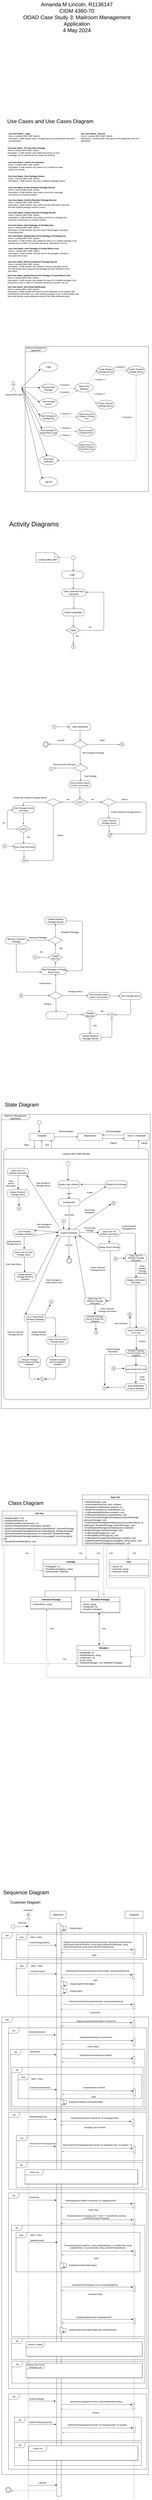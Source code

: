 <mxfile>
    <diagram id="eMPDI5H7sgS8MPcKPa33" name="Page-1">
        <mxGraphModel dx="1070" dy="1925" grid="1" gridSize="10" guides="0" tooltips="1" connect="0" arrows="1" fold="1" page="1" pageScale="1" pageWidth="850" pageHeight="1100" math="0" shadow="0">
            <root>
                <mxCell id="0"/>
                <mxCell id="1" parent="0"/>
                <mxCell id="2" value="Amanda M Lincoln, R1136147&#10;CIDM 4360-70&#10;OOAD Case Study 3: Mailroom Management Application&#10;4 May 2024" style="text;whiteSpace=wrap;align=center;fontSize=30;" parent="1" vertex="1">
                    <mxGeometry x="108.75" y="-610" width="640" height="120" as="geometry"/>
                </mxCell>
                <mxCell id="4" value="Use Cases and Use Cases Diagram" style="text;html=1;align=center;verticalAlign=middle;resizable=0;points=[];autosize=1;strokeColor=none;fillColor=none;fontSize=30;" parent="1" vertex="1">
                    <mxGeometry x="25.16" y="40" width="510" height="50" as="geometry"/>
                </mxCell>
                <mxCell id="578" style="edgeStyle=none;html=1;dashed=1;endArrow=open;endFill=0;entryX=0.009;entryY=0.567;entryDx=0;entryDy=0;entryPerimeter=0;" parent="1" edge="1" target="10">
                    <mxGeometry relative="1" as="geometry">
                        <mxPoint x="317.65" y="1715" as="sourcePoint"/>
                        <mxPoint x="407.65" y="1715" as="targetPoint"/>
                    </mxGeometry>
                </mxCell>
                <mxCell id="8" value="View Packages in Pending Area" style="ellipse;whiteSpace=wrap;html=1;fontSize=11;" parent="1" vertex="1">
                    <mxGeometry x="220.0" y="1690" width="101.25" height="50" as="geometry"/>
                </mxCell>
                <mxCell id="10" value="Update Record For Package In Pending Area" style="ellipse;whiteSpace=wrap;html=1;fontSize=10;" parent="1" vertex="1">
                    <mxGeometry x="430.0" y="1680" width="106.72" height="60" as="geometry"/>
                </mxCell>
                <mxCell id="559" style="edgeStyle=none;html=1;entryX=0;entryY=0.5;entryDx=0;entryDy=0;dashed=1;endArrow=open;endFill=0;" parent="1" source="17" target="558" edge="1">
                    <mxGeometry relative="1" as="geometry"/>
                </mxCell>
                <mxCell id="17" value="Search For Resident" style="ellipse;whiteSpace=wrap;html=1;" parent="1" vertex="1">
                    <mxGeometry x="420" y="1525" width="101.25" height="50" as="geometry"/>
                </mxCell>
                <mxCell id="19" value="Login" style="ellipse;whiteSpace=wrap;html=1;" parent="1" vertex="1">
                    <mxGeometry x="220" y="1410" width="101.25" height="50" as="geometry"/>
                </mxCell>
                <mxCell id="600" style="edgeStyle=none;html=1;entryX=0.04;entryY=0.74;entryDx=0;entryDy=0;entryPerimeter=0;fontSize=11;endArrow=block;endFill=1;" parent="1" target="19" edge="1">
                    <mxGeometry relative="1" as="geometry">
                        <mxPoint x="120" y="1550" as="sourcePoint"/>
                    </mxGeometry>
                </mxCell>
                <mxCell id="601" style="edgeStyle=none;html=1;fontSize=11;endArrow=block;endFill=1;entryX=0.02;entryY=0.4;entryDx=0;entryDy=0;entryPerimeter=0;" parent="1" target="1870" edge="1">
                    <mxGeometry relative="1" as="geometry">
                        <mxPoint x="120" y="1550" as="sourcePoint"/>
                        <mxPoint x="230" y="1550" as="targetPoint"/>
                    </mxGeometry>
                </mxCell>
                <mxCell id="603" style="edgeStyle=none;html=1;entryX=0.022;entryY=0.3;entryDx=0;entryDy=0;entryPerimeter=0;fontSize=11;endArrow=block;endFill=1;" parent="1" target="8" edge="1">
                    <mxGeometry relative="1" as="geometry">
                        <mxPoint x="120" y="1550" as="sourcePoint"/>
                    </mxGeometry>
                </mxCell>
                <mxCell id="605" style="edgeStyle=none;html=1;entryX=0;entryY=0;entryDx=0;entryDy=0;fontSize=11;endArrow=block;endFill=1;" parent="1" target="34" edge="1">
                    <mxGeometry relative="1" as="geometry">
                        <mxPoint x="120" y="1550" as="sourcePoint"/>
                    </mxGeometry>
                </mxCell>
                <mxCell id="1665" style="edgeStyle=none;html=1;fontSize=10;endArrow=block;endFill=1;entryX=0.124;entryY=0.16;entryDx=0;entryDy=0;entryPerimeter=0;" parent="1" target="1664" edge="1">
                    <mxGeometry relative="1" as="geometry">
                        <mxPoint x="120" y="1550" as="sourcePoint"/>
                    </mxGeometry>
                </mxCell>
                <mxCell id="1874" style="edgeStyle=none;html=1;entryX=0;entryY=0.42;entryDx=0;entryDy=0;entryPerimeter=0;endArrow=block;endFill=1;" edge="1" parent="1" target="1869">
                    <mxGeometry relative="1" as="geometry">
                        <mxPoint x="120" y="1550" as="sourcePoint"/>
                    </mxGeometry>
                </mxCell>
                <mxCell id="1875" style="edgeStyle=none;html=1;endArrow=block;endFill=1;" edge="1" parent="1" target="1873">
                    <mxGeometry relative="1" as="geometry">
                        <mxPoint x="120" y="1550" as="sourcePoint"/>
                    </mxGeometry>
                </mxCell>
                <mxCell id="33" value="&lt;font style=&quot;font-size: 11px;&quot;&gt;Leasing Office Staff&lt;/font&gt;" style="shape=umlActor;verticalLabelPosition=bottom;verticalAlign=top;html=1;" parent="1" vertex="1">
                    <mxGeometry x="58.6" y="1515" width="30" height="60" as="geometry"/>
                </mxCell>
                <mxCell id="34" value="Log Out" style="ellipse;whiteSpace=wrap;html=1;" parent="1" vertex="1">
                    <mxGeometry x="220" y="2050" width="101.25" height="50" as="geometry"/>
                </mxCell>
                <mxCell id="81" value="User" style="swimlane;fontStyle=1;align=center;verticalAlign=top;childLayout=stackLayout;horizontal=1;startSize=26;horizontalStack=0;resizeParent=1;resizeParentMax=0;resizeLast=0;collapsible=1;marginBottom=0;" parent="1" vertex="1">
                    <mxGeometry x="610" y="8080" width="220" height="100" as="geometry"/>
                </mxCell>
                <mxCell id="82" value="+ UserID: int&#10;+ Username: string&#10;+ Password: string&#10;" style="text;strokeColor=none;fillColor=none;align=left;verticalAlign=top;spacingLeft=4;spacingRight=4;overflow=hidden;rotatable=0;points=[[0,0.5],[1,0.5]];portConstraint=eastwest;" parent="81" vertex="1">
                    <mxGeometry y="26" width="220" height="54" as="geometry"/>
                </mxCell>
                <mxCell id="83" value="" style="line;strokeWidth=1;fillColor=none;align=left;verticalAlign=middle;spacingTop=-1;spacingLeft=3;spacingRight=3;rotatable=0;labelPosition=right;points=[];portConstraint=eastwest;strokeColor=inherit;" parent="81" vertex="1">
                    <mxGeometry y="80" width="220" height="20" as="geometry"/>
                </mxCell>
                <mxCell id="107" value="Class Diagram" style="text;html=1;align=center;verticalAlign=middle;resizable=0;points=[];autosize=1;strokeColor=none;fillColor=none;fontSize=30;" parent="1" vertex="1">
                    <mxGeometry x="32.82" y="7740" width="220" height="50" as="geometry"/>
                </mxCell>
                <mxCell id="650" style="edgeStyle=none;html=1;entryX=0.5;entryY=0;entryDx=0;entryDy=0;fontSize=11;endArrow=open;endFill=0;" parent="1" source="137" target="636" edge="1">
                    <mxGeometry relative="1" as="geometry"/>
                </mxCell>
                <mxCell id="137" value="View Dashboard" style="rounded=1;whiteSpace=wrap;html=1;arcSize=40;" parent="1" vertex="1">
                    <mxGeometry x="386.89" y="3420" width="120" height="40" as="geometry"/>
                </mxCell>
                <mxCell id="139" value="A" style="ellipse;html=1;shape=startState;" parent="1" vertex="1">
                    <mxGeometry x="288.14" y="3425" width="30" height="30" as="geometry"/>
                </mxCell>
                <mxCell id="140" value="" style="edgeStyle=orthogonalEdgeStyle;html=1;verticalAlign=bottom;endArrow=open;endSize=8;" parent="1" source="139" edge="1">
                    <mxGeometry relative="1" as="geometry">
                        <mxPoint x="386.89" y="3440" as="targetPoint"/>
                    </mxGeometry>
                </mxCell>
                <mxCell id="183" value="no" style="edgeStyle=orthogonalEdgeStyle;html=1;align=left;verticalAlign=top;endArrow=open;endSize=8;entryX=0;entryY=0.5;entryDx=0;entryDy=0;" parent="1" edge="1">
                    <mxGeometry x="-0.439" y="-30" relative="1" as="geometry">
                        <mxPoint x="55" y="4620" as="targetPoint"/>
                        <mxPoint as="offset"/>
                        <Array as="points">
                            <mxPoint x="118" y="4870"/>
                            <mxPoint x="25" y="4870"/>
                            <mxPoint x="25" y="4620"/>
                        </Array>
                    </mxGeometry>
                </mxCell>
                <mxCell id="341" value="&lt;font style=&quot;font-size: 36px;&quot;&gt;Activity Diagrams&lt;br&gt;&lt;/font&gt;" style="text;html=1;align=center;verticalAlign=middle;resizable=0;points=[];autosize=1;strokeColor=none;fillColor=none;fontSize=13;" parent="1" vertex="1">
                    <mxGeometry x="38.75" y="2280" width="300" height="60" as="geometry"/>
                </mxCell>
                <mxCell id="870" style="edgeStyle=none;html=1;fontSize=11;endArrow=classic;endFill=1;" parent="1" source="346" edge="1">
                    <mxGeometry relative="1" as="geometry">
                        <mxPoint x="217.8" y="5700" as="targetPoint"/>
                    </mxGeometry>
                </mxCell>
                <mxCell id="346" value="" style="ellipse;html=1;shape=startState;" parent="1" vertex="1">
                    <mxGeometry x="202.68" y="5630" width="30" height="30" as="geometry"/>
                </mxCell>
                <mxCell id="347" value="State Diagram" style="text;html=1;align=center;verticalAlign=middle;resizable=0;points=[];autosize=1;strokeColor=none;fillColor=none;fontSize=30;" parent="1" vertex="1">
                    <mxGeometry x="11.25" y="5520" width="220" height="50" as="geometry"/>
                </mxCell>
                <mxCell id="348" style="edgeStyle=none;html=1;entryX=0;entryY=0.75;entryDx=0;entryDy=0;fontSize=12;endArrow=open;endFill=0;exitX=1;exitY=0.75;exitDx=0;exitDy=0;" parent="1" source="349" target="351" edge="1">
                    <mxGeometry relative="1" as="geometry"/>
                </mxCell>
                <mxCell id="349" value="Maintenance" style="html=1;align=center;verticalAlign=top;rounded=1;absoluteArcSize=1;arcSize=10;dashed=0;fontSize=12;" parent="1" vertex="1">
                    <mxGeometry x="432.68" y="5705" width="140" height="40" as="geometry"/>
                </mxCell>
                <mxCell id="350" style="edgeStyle=none;html=1;fontSize=12;endArrow=open;endFill=0;exitX=0;exitY=0.25;exitDx=0;exitDy=0;entryX=1;entryY=0.25;entryDx=0;entryDy=0;" parent="1" source="351" target="349" edge="1">
                    <mxGeometry relative="1" as="geometry"/>
                </mxCell>
                <mxCell id="351" value="Down / Unavailable" style="html=1;align=center;verticalAlign=top;rounded=1;absoluteArcSize=1;arcSize=10;dashed=0;fontSize=12;" parent="1" vertex="1">
                    <mxGeometry x="692.68" y="5705" width="140" height="40" as="geometry"/>
                </mxCell>
                <mxCell id="352" style="edgeStyle=none;html=1;fontSize=12;endArrow=open;endFill=0;entryX=0;entryY=0.5;entryDx=0;entryDy=0;" parent="1" source="354" target="349" edge="1">
                    <mxGeometry relative="1" as="geometry">
                        <mxPoint x="402.68" y="5725" as="targetPoint"/>
                    </mxGeometry>
                </mxCell>
                <mxCell id="353" style="edgeStyle=none;html=1;fontSize=12;endArrow=open;endFill=0;entryX=0.212;entryY=-0.002;entryDx=0;entryDy=0;entryPerimeter=0;" parent="1" target="364" edge="1">
                    <mxGeometry relative="1" as="geometry">
                        <mxPoint x="191.68" y="5740" as="sourcePoint"/>
                        <mxPoint x="192.68" y="5780" as="targetPoint"/>
                    </mxGeometry>
                </mxCell>
                <mxCell id="354" value="Available" style="html=1;align=center;verticalAlign=top;rounded=1;absoluteArcSize=1;arcSize=10;dashed=0;fontSize=12;" parent="1" vertex="1">
                    <mxGeometry x="162.68" y="5705" width="140" height="40" as="geometry"/>
                </mxCell>
                <mxCell id="355" value="Service/Update" style="text;html=1;align=center;verticalAlign=middle;resizable=0;points=[];autosize=1;strokeColor=none;fillColor=none;fontSize=12;" parent="1" vertex="1">
                    <mxGeometry x="312.68" y="5680" width="110" height="30" as="geometry"/>
                </mxCell>
                <mxCell id="356" value="Failure" style="text;html=1;align=center;verticalAlign=middle;resizable=0;points=[];autosize=1;strokeColor=none;fillColor=none;fontSize=12;" parent="1" vertex="1">
                    <mxGeometry x="776.43" y="5745" width="60" height="30" as="geometry"/>
                </mxCell>
                <mxCell id="357" value="Service/Update" style="text;html=1;align=center;verticalAlign=middle;resizable=0;points=[];autosize=1;strokeColor=none;fillColor=none;fontSize=12;" parent="1" vertex="1">
                    <mxGeometry x="577.68" y="5680" width="110" height="30" as="geometry"/>
                </mxCell>
                <mxCell id="358" value="Failure" style="text;html=1;align=center;verticalAlign=middle;resizable=0;points=[];autosize=1;strokeColor=none;fillColor=none;fontSize=12;" parent="1" vertex="1">
                    <mxGeometry x="602.68" y="5745" width="60" height="30" as="geometry"/>
                </mxCell>
                <mxCell id="359" style="edgeStyle=none;html=1;fontSize=12;endArrow=open;endFill=0;exitX=0.263;exitY=-0.001;exitDx=0;exitDy=0;exitPerimeter=0;" parent="1" source="364" edge="1">
                    <mxGeometry relative="1" as="geometry">
                        <mxPoint x="232.68" y="5745" as="targetPoint"/>
                        <mxPoint x="233" y="5780" as="sourcePoint"/>
                    </mxGeometry>
                </mxCell>
                <mxCell id="360" style="edgeStyle=none;html=1;entryX=0.586;entryY=1.025;entryDx=0;entryDy=0;entryPerimeter=0;fontSize=12;endArrow=open;endFill=0;exitX=0.946;exitY=-0.042;exitDx=0;exitDy=0;exitPerimeter=0;" parent="1" target="351" edge="1">
                    <mxGeometry relative="1" as="geometry">
                        <mxPoint x="775.42" y="5794.96" as="sourcePoint"/>
                    </mxGeometry>
                </mxCell>
                <mxCell id="361" value="Exit" style="text;html=1;align=center;verticalAlign=middle;resizable=0;points=[];autosize=1;strokeColor=none;fillColor=none;fontSize=12;" parent="1" vertex="1">
                    <mxGeometry x="242.18" y="5755" width="40" height="30" as="geometry"/>
                </mxCell>
                <mxCell id="362" value="Open" style="text;html=1;align=center;verticalAlign=middle;resizable=0;points=[];autosize=1;strokeColor=none;fillColor=none;fontSize=12;" parent="1" vertex="1">
                    <mxGeometry x="122.15" y="5755" width="50" height="30" as="geometry"/>
                </mxCell>
                <mxCell id="363" style="edgeStyle=none;jumpStyle=arc;jumpSize=10;html=1;fontSize=12;endArrow=open;endFill=0;entryX=0.887;entryY=1;entryDx=0;entryDy=0;entryPerimeter=0;exitX=0.33;exitY=0;exitDx=0;exitDy=0;exitPerimeter=0;" parent="1" source="364" target="354" edge="1">
                    <mxGeometry relative="1" as="geometry">
                        <mxPoint x="286.9" y="5780" as="sourcePoint"/>
                        <mxPoint x="289.9" y="5750" as="targetPoint"/>
                    </mxGeometry>
                </mxCell>
                <mxCell id="364" value="Leasing Office Staff Interface" style="swimlane;fontStyle=0;align=center;verticalAlign=middle;childLayout=stackLayout;horizontal=1;startSize=60;horizontalStack=0;resizeParent=1;resizeParentMax=0;resizeLast=0;collapsible=0;marginBottom=0;html=1;rounded=1;absoluteArcSize=1;arcSize=50;glass=0;strokeColor=default;fontSize=12;" parent="1" vertex="1">
                    <mxGeometry x="20" y="5790" width="810" height="1400" as="geometry"/>
                </mxCell>
                <mxCell id="402" value="Mailroom Management Application" style="shape=umlFrame;whiteSpace=wrap;html=1;rounded=0;glass=0;strokeColor=default;fontSize=12;width=160;height=30;" parent="1" vertex="1">
                    <mxGeometry x="5.94" y="5600" width="834.06" height="1640" as="geometry"/>
                </mxCell>
                <mxCell id="403" style="edgeStyle=none;html=1;fontSize=11;" parent="1" target="445" edge="1">
                    <mxGeometry relative="1" as="geometry">
                        <mxPoint x="250.08" y="10360" as="targetPoint"/>
                        <mxPoint x="160.08" y="10390" as="sourcePoint"/>
                    </mxGeometry>
                </mxCell>
                <mxCell id="404" value="" style="shape=umlLifeline;participant=umlActor;perimeter=lifelinePerimeter;whiteSpace=wrap;html=1;container=1;collapsible=0;recursiveResize=0;verticalAlign=top;spacingTop=36;outlineConnect=0;" parent="1" vertex="1">
                    <mxGeometry x="144.61" y="10050" width="25.47" height="3260" as="geometry"/>
                </mxCell>
                <mxCell id="408" value="Customer" style="text;html=1;align=center;verticalAlign=middle;resizable=0;points=[];autosize=1;strokeColor=none;fillColor=none;" parent="1" vertex="1">
                    <mxGeometry x="130.8" y="10020" width="50" height="30" as="geometry"/>
                </mxCell>
                <mxCell id="409" value=":Database" style="shape=umlLifeline;perimeter=lifelinePerimeter;whiteSpace=wrap;html=1;container=0;collapsible=0;recursiveResize=0;outlineConnect=0;" parent="1" vertex="1">
                    <mxGeometry x="698.83" y="10040" width="100" height="3270" as="geometry"/>
                </mxCell>
                <mxCell id="412" value=":Application" style="shape=umlLifeline;perimeter=lifelinePerimeter;whiteSpace=wrap;container=0;collapsible=0;recursiveResize=0;outlineConnect=0;html=1;" parent="1" vertex="1">
                    <mxGeometry x="278.83" y="10040" width="90" height="3280" as="geometry"/>
                </mxCell>
                <mxCell id="413" value="" style="ellipse;html=1;shape=startState;" parent="1" vertex="1">
                    <mxGeometry x="57.73" y="10110" width="30" height="30" as="geometry"/>
                </mxCell>
                <mxCell id="414" value="" style="edgeStyle=orthogonalEdgeStyle;html=1;verticalAlign=bottom;endArrow=block;endSize=8;endFill=1;" parent="1" source="413" edge="1">
                    <mxGeometry relative="1" as="geometry">
                        <mxPoint x="157.73" y="10125" as="targetPoint"/>
                    </mxGeometry>
                </mxCell>
                <mxCell id="415" value="Start App" style="text;html=1;align=center;verticalAlign=middle;resizable=0;points=[];autosize=1;strokeColor=none;fillColor=none;fontSize=11;" parent="1" vertex="1">
                    <mxGeometry x="87.73" y="10090" width="70" height="30" as="geometry"/>
                </mxCell>
                <mxCell id="416" value="&lt;span style=&quot;text-align: left;&quot;&gt;&lt;font style=&quot;font-size: 11px;&quot;&gt;CustomerLogIn()&lt;/font&gt;&lt;/span&gt;" style="text;html=1;align=center;verticalAlign=middle;resizable=0;points=[];autosize=1;strokeColor=none;fillColor=none;fontSize=11;" parent="1" vertex="1">
                    <mxGeometry x="153.83" y="10360" width="110" height="30" as="geometry"/>
                </mxCell>
                <mxCell id="417" value="AuthenticateCustomer(string inputCustomerName, string inputPassword)" style="text;whiteSpace=wrap;fontSize=11;fillColor=none;" parent="1" vertex="1">
                    <mxGeometry x="364.61" y="10360" width="410" height="40" as="geometry"/>
                </mxCell>
                <mxCell id="418" value="DisplayLogin()" style="text;html=1;align=center;verticalAlign=middle;resizable=0;points=[];autosize=1;strokeColor=none;fillColor=none;fontSize=11;" parent="1" vertex="1">
                    <mxGeometry x="376.57" y="10120" width="90" height="30" as="geometry"/>
                </mxCell>
                <mxCell id="419" style="edgeStyle=none;html=1;fontSize=11;rounded=0;" parent="1" source="456" target="456" edge="1">
                    <mxGeometry relative="1" as="geometry"/>
                </mxCell>
                <mxCell id="420" value="DisplayLogin()" style="text;html=1;align=center;verticalAlign=middle;resizable=0;points=[];autosize=1;strokeColor=none;fillColor=none;fontSize=11;" parent="1" vertex="1">
                    <mxGeometry x="378.83" y="10470" width="90" height="30" as="geometry"/>
                </mxCell>
                <mxCell id="421" style="edgeStyle=none;html=1;fontSize=11;rounded=0;" parent="1" source="455" target="455" edge="1">
                    <mxGeometry relative="1" as="geometry"/>
                </mxCell>
                <mxCell id="422" value="DisplayLoginErrorMessage()" style="text;html=1;align=center;verticalAlign=middle;resizable=0;points=[];autosize=1;strokeColor=none;fillColor=none;fontSize=11;" parent="1" vertex="1">
                    <mxGeometry x="379.61" y="10430" width="160" height="30" as="geometry"/>
                </mxCell>
                <mxCell id="423" style="edgeStyle=none;rounded=0;html=1;entryX=-0.3;entryY=0.15;entryDx=0;entryDy=0;entryPerimeter=0;fontSize=11;endArrow=block;endFill=1;" parent="1" target="410" edge="1">
                    <mxGeometry relative="1" as="geometry">
                        <mxPoint x="338.83" y="10394.5" as="sourcePoint"/>
                    </mxGeometry>
                </mxCell>
                <mxCell id="424" style="edgeStyle=none;rounded=0;html=1;fontSize=11;endArrow=open;endFill=0;entryX=1.14;entryY=0.2;entryDx=0;entryDy=0;entryPerimeter=0;dashed=1;" parent="1" source="410" edge="1">
                    <mxGeometry relative="1" as="geometry">
                        <mxPoint x="342.33" y="10410" as="targetPoint"/>
                    </mxGeometry>
                </mxCell>
                <mxCell id="425" value="Valid" style="text;html=1;align=center;verticalAlign=middle;resizable=0;points=[];autosize=1;strokeColor=none;fillColor=none;fontSize=11;" parent="1" vertex="1">
                    <mxGeometry x="506.33" y="10410" width="50" height="30" as="geometry"/>
                </mxCell>
                <mxCell id="426" value="Valid == false" style="text;html=1;align=center;verticalAlign=middle;resizable=0;points=[];autosize=1;strokeColor=none;fillColor=none;fontSize=11;" parent="1" vertex="1">
                    <mxGeometry x="158.83" y="10330" width="90" height="30" as="geometry"/>
                </mxCell>
                <mxCell id="427" style="edgeStyle=none;rounded=0;html=1;fontSize=11;endArrow=block;endFill=1;" parent="1" edge="1">
                    <mxGeometry relative="1" as="geometry">
                        <mxPoint x="350.08" y="10560" as="sourcePoint"/>
                        <Array as="points">
                            <mxPoint x="540.08" y="10560"/>
                        </Array>
                        <mxPoint x="740.08" y="10560" as="targetPoint"/>
                    </mxGeometry>
                </mxCell>
                <mxCell id="430" value="CustomerID" style="text;html=1;align=center;verticalAlign=middle;resizable=0;points=[];autosize=1;strokeColor=none;fillColor=none;fontSize=11;" parent="1" vertex="1">
                    <mxGeometry x="498.83" y="10590" width="60" height="30" as="geometry"/>
                </mxCell>
                <mxCell id="431" value="DisplayCustomerDashboard(int CustomerID)" style="text;fontSize=11;" parent="1" vertex="1">
                    <mxGeometry x="425.08" y="10640" width="190" height="40" as="geometry"/>
                </mxCell>
                <mxCell id="433" style="edgeStyle=none;rounded=0;html=1;entryX=1;entryY=0.75;entryDx=0;entryDy=0;fontSize=11;endArrow=block;endFill=1;exitX=1.02;exitY=0.238;exitDx=0;exitDy=0;exitPerimeter=0;" parent="1" edge="1">
                    <mxGeometry relative="1" as="geometry">
                        <mxPoint x="340.41" y="10660" as="sourcePoint"/>
                        <mxPoint x="737.41" y="10661.56" as="targetPoint"/>
                        <Array as="points">
                            <mxPoint x="537.41" y="10661.56"/>
                        </Array>
                    </mxGeometry>
                </mxCell>
                <mxCell id="434" style="edgeStyle=none;rounded=0;html=1;fontSize=11;endArrow=open;endFill=0;dashed=1;" parent="1" edge="1">
                    <mxGeometry relative="1" as="geometry">
                        <mxPoint x="744.45" y="10680" as="sourcePoint"/>
                        <mxPoint x="343.2" y="10680" as="targetPoint"/>
                        <Array as="points">
                            <mxPoint x="570.7" y="10680"/>
                        </Array>
                    </mxGeometry>
                </mxCell>
                <mxCell id="1198" style="edgeStyle=none;html=1;fontSize=11;startArrow=block;startFill=1;endArrow=none;endFill=0;exitX=-0.01;exitY=0.988;exitDx=0;exitDy=0;exitPerimeter=0;" parent="1" edge="1">
                    <mxGeometry relative="1" as="geometry">
                        <mxPoint x="157.07" y="13240" as="targetPoint"/>
                        <mxPoint x="317.91" y="13238.64" as="sourcePoint"/>
                        <Array as="points">
                            <mxPoint x="217.07" y="13240"/>
                        </Array>
                    </mxGeometry>
                </mxCell>
                <mxCell id="445" value="" style="html=1;points=[];perimeter=orthogonalPerimeter;" parent="1" vertex="1">
                    <mxGeometry x="316.33" y="10110" width="25" height="3190" as="geometry"/>
                </mxCell>
                <mxCell id="446" value="" style="html=1;points=[];perimeter=orthogonalPerimeter;fontSize=11;" parent="1" vertex="1">
                    <mxGeometry x="336.57" y="10120" width="15" height="30" as="geometry"/>
                </mxCell>
                <mxCell id="447" style="edgeStyle=none;html=1;fontSize=11;rounded=0;endArrow=block;endFill=1;" parent="1" source="446" target="446" edge="1">
                    <mxGeometry relative="1" as="geometry"/>
                </mxCell>
                <mxCell id="454" value="loop" style="shape=umlFrame;whiteSpace=wrap;html=1;fontSize=11;fillColor=none;" parent="1" vertex="1">
                    <mxGeometry x="90.08" y="10330" width="710" height="180" as="geometry"/>
                </mxCell>
                <mxCell id="455" value="" style="html=1;points=[];perimeter=orthogonalPerimeter;fontSize=11;" parent="1" vertex="1">
                    <mxGeometry x="339.61" y="10430" width="15" height="30" as="geometry"/>
                </mxCell>
                <mxCell id="456" value="" style="html=1;points=[];perimeter=orthogonalPerimeter;fontSize=11;" parent="1" vertex="1">
                    <mxGeometry x="338.83" y="10470" width="15" height="30" as="geometry"/>
                </mxCell>
                <mxCell id="550" value="loop" style="shape=umlFrame;whiteSpace=wrap;html=1;shadow=0;labelBackgroundColor=none;fillStyle=auto;fontSize=11;fillColor=none;gradientColor=none;" parent="1" vertex="1">
                    <mxGeometry x="8.83" y="10630" width="821.17" height="2550" as="geometry"/>
                </mxCell>
                <mxCell id="552" value="LogOut()" style="text;html=1;align=center;verticalAlign=middle;resizable=0;points=[];autosize=1;strokeColor=none;fillColor=none;fontSize=11;" parent="1" vertex="1">
                    <mxGeometry x="199.8" y="13210" width="70" height="30" as="geometry"/>
                </mxCell>
                <mxCell id="553" value="" style="endArrow=open;html=1;rounded=0;dashed=1;fontSize=11;endFill=0;" parent="1" edge="1">
                    <mxGeometry width="50" height="50" relative="1" as="geometry">
                        <mxPoint x="312.79" y="13270" as="sourcePoint"/>
                        <mxPoint x="61.54" y="13270" as="targetPoint"/>
                        <Array as="points"/>
                    </mxGeometry>
                </mxCell>
                <mxCell id="554" value="" style="ellipse;html=1;shape=endState;shadow=0;labelBackgroundColor=none;fillStyle=auto;fontSize=11;" parent="1" vertex="1">
                    <mxGeometry x="30.44" y="13250" width="30" height="30" as="geometry"/>
                </mxCell>
                <mxCell id="555" value="Sequence Diagram" style="text;html=1;align=center;verticalAlign=middle;resizable=0;points=[];autosize=1;strokeColor=none;fillColor=none;fontSize=30;" parent="1" vertex="1">
                    <mxGeometry x="4.53" y="9910" width="280" height="50" as="geometry"/>
                </mxCell>
                <mxCell id="558" value="Create Resident Package Record" style="ellipse;whiteSpace=wrap;html=1;fontSize=11;" parent="1" vertex="1">
                    <mxGeometry x="540" y="1430" width="101.25" height="50" as="geometry"/>
                </mxCell>
                <mxCell id="560" value="&amp;lt;&amp;lt; Extend &amp;gt;&amp;gt;" style="text;html=1;align=center;verticalAlign=middle;resizable=0;points=[];autosize=1;strokeColor=none;fillColor=none;fontSize=11;" parent="1" vertex="1">
                    <mxGeometry x="510" y="1490" width="90" height="30" as="geometry"/>
                </mxCell>
                <mxCell id="566" style="edgeStyle=none;html=1;dashed=1;endArrow=none;endFill=0;startArrow=open;startFill=0;exitX=-0.014;exitY=0.38;exitDx=0;exitDy=0;exitPerimeter=0;" parent="1" source="563" target="17" edge="1">
                    <mxGeometry relative="1" as="geometry">
                        <mxPoint x="606.26" y="1580" as="sourcePoint"/>
                    </mxGeometry>
                </mxCell>
                <mxCell id="580" style="edgeStyle=none;html=1;entryX=-0.002;entryY=0.48;entryDx=0;entryDy=0;entryPerimeter=0;dashed=1;endArrow=open;endFill=0;exitX=1.032;exitY=0.48;exitDx=0;exitDy=0;exitPerimeter=0;" parent="1" source="558" target="571" edge="1">
                    <mxGeometry relative="1" as="geometry"/>
                </mxCell>
                <mxCell id="563" value="Create Unknown Package Record" style="ellipse;whiteSpace=wrap;html=1;fontSize=11;" parent="1" vertex="1">
                    <mxGeometry x="540" y="1620" width="101.25" height="50" as="geometry"/>
                </mxCell>
                <mxCell id="567" value="&amp;lt;&amp;lt; Extend &amp;gt;&amp;gt;" style="text;html=1;align=center;verticalAlign=middle;resizable=0;points=[];autosize=1;strokeColor=none;fillColor=none;fontSize=11;" parent="1" vertex="1">
                    <mxGeometry x="510.0" y="1570" width="90" height="30" as="geometry"/>
                </mxCell>
                <mxCell id="1880" style="edgeStyle=none;html=1;entryX=0.998;entryY=0.52;entryDx=0;entryDy=0;entryPerimeter=0;dashed=1;fontSize=11;endArrow=open;endFill=0;" edge="1" parent="1" source="571" target="1873">
                    <mxGeometry relative="1" as="geometry">
                        <Array as="points">
                            <mxPoint x="760" y="1956"/>
                        </Array>
                    </mxGeometry>
                </mxCell>
                <mxCell id="571" value="Confirm Resident Package Record" style="ellipse;whiteSpace=wrap;html=1;fontSize=11;" parent="1" vertex="1">
                    <mxGeometry x="710" y="1430" width="101.25" height="50" as="geometry"/>
                </mxCell>
                <mxCell id="610" value="Mailroom Management Application" style="shape=umlFrame;whiteSpace=wrap;html=1;fontSize=11;width=120;height=30;" parent="1" vertex="1">
                    <mxGeometry x="140" y="1320" width="690" height="810" as="geometry"/>
                </mxCell>
                <mxCell id="612" value="&lt;b style=&quot;font-size: 11px;&quot;&gt;Use Case Name:&amp;nbsp; Login&lt;/b&gt;&lt;br style=&quot;font-size: 11px;&quot;&gt;Actors: Leasing Office Staff, System&lt;br style=&quot;font-size: 11px;&quot;&gt;Description:&amp;nbsp; Staff member logs in to application by providing their username&lt;br style=&quot;font-size: 11px;&quot;&gt;and password." style="text;html=1;align=left;verticalAlign=middle;resizable=0;points=[];autosize=1;strokeColor=none;fillColor=none;fontSize=11;" parent="1" vertex="1">
                    <mxGeometry x="44.38" y="120" width="400" height="70" as="geometry"/>
                </mxCell>
                <mxCell id="613" value="&lt;b&gt;Use Case Name:&amp;nbsp; Search For Resident&lt;br&gt;&lt;/b&gt;Actors: Leasing Office Staff, System&lt;br&gt;Description: A staff member may search for a resident by name&lt;br&gt;and/or unit number." style="text;html=1;align=left;verticalAlign=middle;resizable=0;points=[];autosize=1;strokeColor=none;fillColor=none;fontSize=11;" parent="1" vertex="1">
                    <mxGeometry x="43.12" y="280" width="330" height="70" as="geometry"/>
                </mxCell>
                <mxCell id="626" value="&lt;b&gt;Use Case Name:&amp;nbsp; Log Out&lt;/b&gt;&lt;br&gt;Actors: Leasing Office Staff, System&lt;br&gt;Description: A staff member may log-out of the application from the &lt;br&gt;dashboard." style="text;html=1;align=left;verticalAlign=middle;resizable=0;points=[];autosize=1;strokeColor=none;fillColor=none;fontSize=11;" parent="1" vertex="1">
                    <mxGeometry x="450.0" y="120" width="350" height="70" as="geometry"/>
                </mxCell>
                <mxCell id="639" style="edgeStyle=none;html=1;fontSize=11;endArrow=open;endFill=0;entryX=1.058;entryY=0.467;entryDx=0;entryDy=0;entryPerimeter=0;" parent="1" source="636" target="1573" edge="1">
                    <mxGeometry relative="1" as="geometry">
                        <mxPoint x="268.77" y="3540" as="targetPoint"/>
                    </mxGeometry>
                </mxCell>
                <mxCell id="641" style="edgeStyle=none;html=1;fontSize=11;endArrow=open;endFill=0;" parent="1" source="636" edge="1">
                    <mxGeometry relative="1" as="geometry">
                        <mxPoint x="668.77" y="3539" as="targetPoint"/>
                    </mxGeometry>
                </mxCell>
                <mxCell id="743" style="edgeStyle=none;html=1;fontSize=11;endArrow=open;endFill=0;entryX=0.475;entryY=0;entryDx=0;entryDy=0;entryPerimeter=0;" parent="1" source="636" target="1901" edge="1">
                    <mxGeometry relative="1" as="geometry">
                        <mxPoint x="446" y="3650" as="targetPoint"/>
                    </mxGeometry>
                </mxCell>
                <mxCell id="636" value="" style="rhombus;whiteSpace=wrap;html=1;fontSize=11;" parent="1" vertex="1">
                    <mxGeometry x="407.14" y="3518" width="80" height="40" as="geometry"/>
                </mxCell>
                <mxCell id="642" value="New Package Proessing" style="text;html=1;align=center;verticalAlign=middle;resizable=0;points=[];autosize=1;strokeColor=none;fillColor=none;fontSize=11;" parent="1" vertex="1">
                    <mxGeometry x="450" y="3570" width="140" height="30" as="geometry"/>
                </mxCell>
                <mxCell id="922" style="edgeStyle=none;html=1;entryX=0.468;entryY=-0.05;entryDx=0;entryDy=0;entryPerimeter=0;fontSize=11;endArrow=classic;endFill=1;" parent="1" source="897" target="899" edge="1">
                    <mxGeometry relative="1" as="geometry"/>
                </mxCell>
                <mxCell id="897" value="" style="ellipse;html=1;shape=startState;fontSize=16;" parent="1" vertex="1">
                    <mxGeometry x="365.1" y="5860" width="30" height="30" as="geometry"/>
                </mxCell>
                <mxCell id="958" value="Login" style="edgeStyle=none;html=1;entryX=0.488;entryY=0;entryDx=0;entryDy=0;entryPerimeter=0;fontSize=11;endArrow=classic;endFill=1;" parent="1" source="899" target="957" edge="1">
                    <mxGeometry relative="1" as="geometry"/>
                </mxCell>
                <mxCell id="899" value="Display Login Interface" style="rounded=1;whiteSpace=wrap;html=1;arcSize=40;fontSize=11;" parent="1" vertex="1">
                    <mxGeometry x="323.22" y="5970" width="120" height="40" as="geometry"/>
                </mxCell>
                <mxCell id="925" style="edgeStyle=none;html=1;fontSize=11;endArrow=classic;endFill=1;" parent="1" source="905" edge="1">
                    <mxGeometry relative="1" as="geometry">
                        <mxPoint x="385.636" y="6400" as="targetPoint"/>
                    </mxGeometry>
                </mxCell>
                <mxCell id="926" value="Log Out" style="edgeLabel;html=1;align=center;verticalAlign=middle;resizable=0;points=[];fontSize=11;" parent="925" vertex="1" connectable="0">
                    <mxGeometry x="-0.2" y="-1" relative="1" as="geometry">
                        <mxPoint as="offset"/>
                    </mxGeometry>
                </mxCell>
                <mxCell id="932" value="" style="edgeStyle=none;html=1;fontSize=11;endArrow=classic;endFill=1;entryX=0;entryY=0.45;entryDx=0;entryDy=0;entryPerimeter=0;" parent="1" target="1933" edge="1">
                    <mxGeometry relative="1" as="geometry">
                        <mxPoint x="441.97" y="6258" as="sourcePoint"/>
                        <mxPoint x="547.49" y="6249" as="targetPoint"/>
                    </mxGeometry>
                </mxCell>
                <mxCell id="1726" style="edgeStyle=none;html=1;fontSize=12;endArrow=block;endFill=1;entryX=0.985;entryY=0.15;entryDx=0;entryDy=0;entryPerimeter=0;" parent="1" source="905" target="968" edge="1">
                    <mxGeometry relative="1" as="geometry"/>
                </mxCell>
                <mxCell id="1759" style="edgeStyle=none;html=1;fontSize=11;endArrow=block;endFill=1;exitX=0.101;exitY=1.075;exitDx=0;exitDy=0;exitPerimeter=0;entryX=0.062;entryY=0;entryDx=0;entryDy=0;entryPerimeter=0;" parent="1" source="905" target="1757" edge="1">
                    <mxGeometry relative="1" as="geometry">
                        <mxPoint x="180" y="6750" as="targetPoint"/>
                    </mxGeometry>
                </mxCell>
                <mxCell id="1924" style="edgeStyle=none;html=1;fontSize=11;endArrow=block;endFill=1;" edge="1" parent="1">
                    <mxGeometry relative="1" as="geometry">
                        <mxPoint x="150" y="5940" as="targetPoint"/>
                        <mxPoint x="330" y="6230" as="sourcePoint"/>
                    </mxGeometry>
                </mxCell>
                <mxCell id="1950" style="edgeStyle=none;html=1;fontSize=11;endArrow=block;endFill=1;" edge="1" parent="1" source="905">
                    <mxGeometry relative="1" as="geometry">
                        <mxPoint x="620" y="6100" as="targetPoint"/>
                    </mxGeometry>
                </mxCell>
                <mxCell id="905" value="Display Dashboard" style="rounded=1;whiteSpace=wrap;html=1;arcSize=40;fontSize=11;" parent="1" vertex="1">
                    <mxGeometry x="324.84" y="6240" width="120" height="40" as="geometry"/>
                </mxCell>
                <mxCell id="909" value="" style="ellipse;html=1;shape=endState;fontSize=16;" parent="1" vertex="1">
                    <mxGeometry x="371.38" y="6400" width="30" height="30" as="geometry"/>
                </mxCell>
                <mxCell id="1698" style="edgeStyle=none;html=1;endArrow=block;endFill=1;exitX=1.008;exitY=0.55;exitDx=0;exitDy=0;exitPerimeter=0;entryX=0.467;entryY=0;entryDx=0;entryDy=0;entryPerimeter=0;" parent="1" edge="1" target="1699" source="1933">
                    <mxGeometry relative="1" as="geometry">
                        <mxPoint x="780" y="6262" as="targetPoint"/>
                        <mxPoint x="625.84" y="6265" as="sourcePoint"/>
                        <Array as="points">
                            <mxPoint x="756" y="6262"/>
                        </Array>
                    </mxGeometry>
                </mxCell>
                <mxCell id="1712" style="edgeStyle=none;html=1;endArrow=block;endFill=1;entryX=0.508;entryY=-0.1;entryDx=0;entryDy=0;entryPerimeter=0;" parent="1" target="1934" edge="1">
                    <mxGeometry relative="1" as="geometry">
                        <mxPoint x="610" y="6320" as="targetPoint"/>
                        <mxPoint x="610" y="6282" as="sourcePoint"/>
                    </mxGeometry>
                </mxCell>
                <mxCell id="959" style="edgeStyle=none;html=1;fontSize=11;endArrow=classic;endFill=1;entryX=-0.008;entryY=0.825;entryDx=0;entryDy=0;entryPerimeter=0;" parent="1" edge="1" target="962">
                    <mxGeometry relative="1" as="geometry">
                        <mxPoint x="610" y="5990" as="targetPoint"/>
                        <mxPoint x="450" y="6090" as="sourcePoint"/>
                    </mxGeometry>
                </mxCell>
                <mxCell id="960" style="edgeStyle=none;html=1;fontSize=11;endArrow=classic;endFill=1;entryX=0.509;entryY=0.05;entryDx=0;entryDy=0;entryPerimeter=0;" parent="1" source="957" target="905" edge="1">
                    <mxGeometry relative="1" as="geometry">
                        <mxPoint x="386.38" y="6160" as="targetPoint"/>
                    </mxGeometry>
                </mxCell>
                <mxCell id="965" value="Successful" style="edgeLabel;html=1;align=center;verticalAlign=middle;resizable=0;points=[];fontSize=11;" parent="960" vertex="1" connectable="0">
                    <mxGeometry x="-0.242" relative="1" as="geometry">
                        <mxPoint as="offset"/>
                    </mxGeometry>
                </mxCell>
                <mxCell id="957" value="Authentication" style="rounded=1;whiteSpace=wrap;html=1;arcSize=40;fontSize=11;" parent="1" vertex="1">
                    <mxGeometry x="326.38" y="6070" width="120" height="40" as="geometry"/>
                </mxCell>
                <mxCell id="966" style="edgeStyle=none;html=1;fontSize=11;endArrow=classic;endFill=1;" parent="1" source="962" edge="1">
                    <mxGeometry relative="1" as="geometry">
                        <mxPoint x="450" y="5990" as="targetPoint"/>
                        <Array as="points">
                            <mxPoint x="530" y="5990"/>
                        </Array>
                    </mxGeometry>
                </mxCell>
                <mxCell id="962" value="Display Error Message" style="rounded=1;whiteSpace=wrap;html=1;arcSize=40;fontSize=11;" parent="1" vertex="1">
                    <mxGeometry x="590" y="5970" width="120" height="40" as="geometry"/>
                </mxCell>
                <mxCell id="1728" style="edgeStyle=none;html=1;fontSize=11;endArrow=block;endFill=1;exitX=0.968;exitY=0.85;exitDx=0;exitDy=0;exitPerimeter=0;entryX=-0.007;entryY=0.425;entryDx=0;entryDy=0;entryPerimeter=0;" parent="1" source="968" target="905" edge="1">
                    <mxGeometry relative="1" as="geometry">
                        <mxPoint x="120" y="6260" as="sourcePoint"/>
                        <mxPoint x="330" y="6280" as="targetPoint"/>
                    </mxGeometry>
                </mxCell>
                <mxCell id="1729" style="edgeStyle=none;html=1;fontSize=11;endArrow=block;endFill=1;" parent="1" source="968" edge="1">
                    <mxGeometry relative="1" as="geometry">
                        <mxPoint x="134.15" y="6350" as="targetPoint"/>
                    </mxGeometry>
                </mxCell>
                <mxCell id="968" value="List of Pending Packages Displayed" style="rounded=1;whiteSpace=wrap;html=1;arcSize=40;fontSize=11;" parent="1" vertex="1">
                    <mxGeometry x="74.22" y="6240" width="120" height="40" as="geometry"/>
                </mxCell>
                <mxCell id="1053" value="Unknown Package" style="swimlane;fontStyle=1;align=center;verticalAlign=top;childLayout=stackLayout;horizontal=1;startSize=26;horizontalStack=0;resizeParent=1;resizeParentMax=0;resizeLast=0;collapsible=1;marginBottom=0;fontSize=12;" parent="1" vertex="1">
                    <mxGeometry x="170" y="8290" width="230" height="68" as="geometry"/>
                </mxCell>
                <mxCell id="75" value="+ OwnerName: string" style="text;align=left;verticalAlign=top;spacingLeft=4;spacingRight=4;overflow=hidden;rotatable=0;points=[[0,0.5],[1,0.5]];portConstraint=eastwest;" parent="1053" vertex="1">
                    <mxGeometry y="26" width="230" height="34" as="geometry"/>
                </mxCell>
                <mxCell id="1055" value="" style="line;strokeWidth=1;align=left;verticalAlign=middle;spacingTop=-1;spacingLeft=3;spacingRight=3;rotatable=0;labelPosition=right;points=[];portConstraint=eastwest;fontSize=11;" parent="1053" vertex="1">
                    <mxGeometry y="60" width="230" height="8" as="geometry"/>
                </mxCell>
                <mxCell id="1057" value="Package" style="swimlane;fontStyle=1;align=center;verticalAlign=top;childLayout=stackLayout;horizontal=1;startSize=26;horizontalStack=0;resizeParent=1;resizeParentMax=0;resizeLast=0;collapsible=1;marginBottom=0;fontSize=12;" parent="1" vertex="1">
                    <mxGeometry x="240" y="8080" width="312.11" height="98" as="geometry"/>
                </mxCell>
                <mxCell id="1058" value="+ PackageID: int&#10;+ PostalServiceAgency: string&#10;+ DeliveryDate: DateOnly&#10;" style="text;strokeColor=none;fillColor=none;align=left;verticalAlign=top;spacingLeft=4;spacingRight=4;overflow=hidden;rotatable=0;points=[[0,0.5],[1,0.5]];portConstraint=eastwest;" parent="1057" vertex="1">
                    <mxGeometry y="26" width="312.11" height="64" as="geometry"/>
                </mxCell>
                <mxCell id="1059" value="" style="line;strokeWidth=1;align=left;verticalAlign=middle;spacingTop=-1;spacingLeft=3;spacingRight=3;rotatable=0;labelPosition=right;points=[];portConstraint=eastwest;fontSize=11;" parent="1057" vertex="1">
                    <mxGeometry y="90" width="312.11" height="8" as="geometry"/>
                </mxCell>
                <mxCell id="1100" value="Resident Package" style="swimlane;fontStyle=1;align=center;verticalAlign=top;childLayout=stackLayout;horizontal=1;startSize=26;horizontalStack=0;resizeParent=1;resizeParentMax=0;resizeLast=0;collapsible=1;marginBottom=0;fontSize=12;" parent="1" vertex="1">
                    <mxGeometry x="450" y="8290" width="220" height="88" as="geometry"/>
                </mxCell>
                <mxCell id="1104" value="+ Status: string&#10;+ ResidentID: int&#10;+ Resident: Resident" style="text;align=left;verticalAlign=top;spacingLeft=4;spacingRight=4;overflow=hidden;rotatable=0;points=[[0,0.5],[1,0.5]];portConstraint=eastwest;" parent="1100" vertex="1">
                    <mxGeometry y="26" width="220" height="54" as="geometry"/>
                </mxCell>
                <mxCell id="1102" value="" style="line;strokeWidth=1;align=left;verticalAlign=middle;spacingTop=-1;spacingLeft=3;spacingRight=3;rotatable=0;labelPosition=right;points=[];portConstraint=eastwest;fontSize=11;" parent="1100" vertex="1">
                    <mxGeometry y="80" width="220" height="8" as="geometry"/>
                </mxCell>
                <mxCell id="1811" style="edgeStyle=none;html=1;entryX=0.473;entryY=1;entryDx=0;entryDy=0;entryPerimeter=0;fontSize=11;endArrow=block;endFill=1;exitX=0.413;exitY=-0.025;exitDx=0;exitDy=0;exitPerimeter=0;startArrow=block;startFill=1;" parent="1" source="1120" target="1102" edge="1">
                    <mxGeometry relative="1" as="geometry">
                        <mxPoint x="552" y="8600" as="sourcePoint"/>
                        <mxPoint x="552.08" y="8423.99" as="targetPoint"/>
                    </mxGeometry>
                </mxCell>
                <mxCell id="1120" value="Resident" style="swimlane;fontStyle=1;align=center;verticalAlign=top;childLayout=stackLayout;horizontal=1;startSize=26;horizontalStack=0;resizeParent=1;resizeParentMax=0;resizeLast=0;collapsible=1;marginBottom=0;fontSize=12;" parent="1" vertex="1">
                    <mxGeometry x="430" y="8560" width="300" height="118" as="geometry"/>
                </mxCell>
                <mxCell id="1014" value="+ ResidentID: int&#10;+ ResidentName: string&#10;+ UnitNumber: int&#10;+ Email: string &#10;+ ResidentPackages: List &lt;Resident Package&gt;&#10;" style="text;strokeColor=none;fillColor=none;align=left;verticalAlign=top;spacingLeft=4;spacingRight=4;overflow=hidden;rotatable=0;points=[[0,0.5],[1,0.5]];portConstraint=eastwest;" parent="1120" vertex="1">
                    <mxGeometry y="26" width="300" height="84" as="geometry"/>
                </mxCell>
                <mxCell id="1122" value="" style="line;strokeWidth=1;fillColor=none;align=left;verticalAlign=middle;spacingTop=-1;spacingLeft=3;spacingRight=3;rotatable=0;labelPosition=right;points=[];portConstraint=eastwest;strokeColor=inherit;fontSize=11;" parent="1120" vertex="1">
                    <mxGeometry y="110" width="300" height="8" as="geometry"/>
                </mxCell>
                <mxCell id="410" value="" style="html=1;points=[];perimeter=orthogonalPerimeter;fontSize=11;" parent="1" vertex="1">
                    <mxGeometry x="741.33" y="10390" width="10" height="30" as="geometry"/>
                </mxCell>
                <mxCell id="1150" value="" style="edgeStyle=none;rounded=0;html=1;fontSize=11;endArrow=open;endFill=0;dashed=1;startArrow=none;startFill=0;" parent="1" edge="1">
                    <mxGeometry relative="1" as="geometry">
                        <Array as="points">
                            <mxPoint x="550.08" y="10587"/>
                        </Array>
                        <mxPoint x="740.08" y="10586" as="sourcePoint"/>
                        <mxPoint x="340.08" y="10587" as="targetPoint"/>
                    </mxGeometry>
                </mxCell>
                <mxCell id="428" value="PullCustomerID((string inputUserName, string inputPassword)" style="text;whiteSpace=wrap;fontSize=11;" parent="1" vertex="1">
                    <mxGeometry x="381.65" y="10530" width="350" height="40" as="geometry"/>
                </mxCell>
                <mxCell id="1151" value="&lt;span style=&quot;text-align: left;&quot;&gt;&lt;font style=&quot;font-size: 11px;&quot;&gt;CustomerRegistration()&lt;/font&gt;&lt;/span&gt;" style="text;html=1;align=center;verticalAlign=middle;resizable=0;points=[];autosize=1;strokeColor=none;fillColor=none;fontSize=11;" parent="1" vertex="1">
                    <mxGeometry x="149.06" y="10200" width="140" height="30" as="geometry"/>
                </mxCell>
                <mxCell id="1152" style="edgeStyle=none;html=1;fontSize=11;entryX=-0.13;entryY=0.054;entryDx=0;entryDy=0;entryPerimeter=0;" parent="1" edge="1">
                    <mxGeometry relative="1" as="geometry">
                        <mxPoint x="315.12" y="10230" as="targetPoint"/>
                        <mxPoint x="157.87" y="10230" as="sourcePoint"/>
                    </mxGeometry>
                </mxCell>
                <mxCell id="1153" value="RegisterCustomer(string inputCustomerUsername, string inputCustomerName, string inputCustomerPassword, string inputCustomerPhoneNumber, string inputCustomerEmail, string inputCustomerPostalAddress)" style="text;whiteSpace=wrap;fontSize=11;fillColor=none;" parent="1" vertex="1">
                    <mxGeometry x="351.57" y="10200" width="410" height="40" as="geometry"/>
                </mxCell>
                <mxCell id="1154" style="edgeStyle=none;rounded=0;html=1;entryX=-0.3;entryY=0.15;entryDx=0;entryDy=0;entryPerimeter=0;fontSize=11;endArrow=block;endFill=1;" parent="1" target="1157" edge="1">
                    <mxGeometry relative="1" as="geometry">
                        <mxPoint x="338.83" y="10254.5" as="sourcePoint"/>
                    </mxGeometry>
                </mxCell>
                <mxCell id="1155" style="edgeStyle=none;rounded=0;html=1;fontSize=11;endArrow=open;endFill=0;entryX=1.14;entryY=0.2;entryDx=0;entryDy=0;entryPerimeter=0;dashed=1;" parent="1" source="1157" edge="1">
                    <mxGeometry relative="1" as="geometry">
                        <mxPoint x="342.33" y="10270" as="targetPoint"/>
                    </mxGeometry>
                </mxCell>
                <mxCell id="1156" value="Valid" style="text;html=1;align=center;verticalAlign=middle;resizable=0;points=[];autosize=1;strokeColor=none;fillColor=none;fontSize=11;" parent="1" vertex="1">
                    <mxGeometry x="500.86" y="10270" width="50" height="30" as="geometry"/>
                </mxCell>
                <mxCell id="1157" value="" style="html=1;points=[];perimeter=orthogonalPerimeter;fontSize=11;" parent="1" vertex="1">
                    <mxGeometry x="744.3" y="10250" width="10" height="30" as="geometry"/>
                </mxCell>
                <mxCell id="1158" value="Valid == false" style="text;html=1;align=center;verticalAlign=middle;resizable=0;points=[];autosize=1;strokeColor=none;fillColor=none;fontSize=11;" parent="1" vertex="1">
                    <mxGeometry x="154.61" y="10170" width="90" height="30" as="geometry"/>
                </mxCell>
                <mxCell id="1159" value="loop" style="shape=umlFrame;whiteSpace=wrap;html=1;fontSize=11;fillColor=none;" parent="1" vertex="1">
                    <mxGeometry x="90.08" y="10170" width="710" height="130" as="geometry"/>
                </mxCell>
                <mxCell id="1160" value="opt" style="shape=umlFrame;whiteSpace=wrap;html=1;" parent="1" vertex="1">
                    <mxGeometry x="8.83" y="10160" width="810" height="150" as="geometry"/>
                </mxCell>
                <mxCell id="1161" value="" style="html=1;points=[];perimeter=orthogonalPerimeter;fontSize=11;" parent="1" vertex="1">
                    <mxGeometry x="743.2" y="10555" width="10" height="30" as="geometry"/>
                </mxCell>
                <mxCell id="1170" value="ViewOrderHistory()" style="text;whiteSpace=wrap;fontSize=11;" parent="1" vertex="1">
                    <mxGeometry x="158.28" y="10700" width="140" height="40" as="geometry"/>
                </mxCell>
                <mxCell id="1171" style="edgeStyle=none;rounded=0;html=1;fontSize=11;endArrow=block;endFill=1;exitX=1.02;exitY=0.238;exitDx=0;exitDy=0;exitPerimeter=0;" parent="1" edge="1">
                    <mxGeometry relative="1" as="geometry">
                        <mxPoint x="158.69" y="10730" as="sourcePoint"/>
                        <mxPoint x="310.08" y="10730" as="targetPoint"/>
                        <Array as="points"/>
                    </mxGeometry>
                </mxCell>
                <mxCell id="1172" style="edgeStyle=none;rounded=0;html=1;fontSize=11;endArrow=open;endFill=0;dashed=1;" parent="1" edge="1">
                    <mxGeometry relative="1" as="geometry">
                        <mxPoint x="746.33" y="10780" as="sourcePoint"/>
                        <mxPoint x="345.08" y="10780" as="targetPoint"/>
                        <Array as="points">
                            <mxPoint x="572.58" y="10780"/>
                        </Array>
                    </mxGeometry>
                </mxCell>
                <mxCell id="1173" style="edgeStyle=none;rounded=0;html=1;entryX=1;entryY=0.75;entryDx=0;entryDy=0;fontSize=11;endArrow=block;endFill=1;exitX=1.02;exitY=0.238;exitDx=0;exitDy=0;exitPerimeter=0;" parent="1" edge="1">
                    <mxGeometry relative="1" as="geometry">
                        <mxPoint x="346.2" y="10760" as="sourcePoint"/>
                        <mxPoint x="743.2" y="10761.56" as="targetPoint"/>
                        <Array as="points">
                            <mxPoint x="543.2" y="10761.56"/>
                        </Array>
                    </mxGeometry>
                </mxCell>
                <mxCell id="1174" value="DisplayOrderHistory(int CustomerID)" style="text;whiteSpace=wrap;fontSize=11;" parent="1" vertex="1">
                    <mxGeometry x="443.2" y="10730" width="230" height="40" as="geometry"/>
                </mxCell>
                <mxCell id="1175" value="Order History" style="text;html=1;align=center;verticalAlign=middle;resizable=0;points=[];autosize=1;strokeColor=none;fillColor=none;fontSize=11;" parent="1" vertex="1">
                    <mxGeometry x="475.08" y="10780" width="90" height="30" as="geometry"/>
                </mxCell>
                <mxCell id="1176" value="" style="html=1;points=[];perimeter=orthogonalPerimeter;fontSize=11;" parent="1" vertex="1">
                    <mxGeometry x="743.2" y="10650" width="10" height="40" as="geometry"/>
                </mxCell>
                <mxCell id="1177" value="" style="html=1;points=[];perimeter=orthogonalPerimeter;fontSize=11;" parent="1" vertex="1">
                    <mxGeometry x="744.3" y="10750" width="10" height="40" as="geometry"/>
                </mxCell>
                <mxCell id="1178" style="edgeStyle=none;rounded=0;html=1;fontSize=11;endArrow=open;endFill=0;dashed=1;" parent="1" edge="1">
                    <mxGeometry relative="1" as="geometry">
                        <mxPoint x="745.23" y="10880" as="sourcePoint"/>
                        <mxPoint x="343.98" y="10880" as="targetPoint"/>
                        <Array as="points">
                            <mxPoint x="571.48" y="10880"/>
                        </Array>
                    </mxGeometry>
                </mxCell>
                <mxCell id="1179" style="edgeStyle=none;rounded=0;html=1;entryX=1;entryY=0.75;entryDx=0;entryDy=0;fontSize=11;endArrow=block;endFill=1;exitX=1.02;exitY=0.238;exitDx=0;exitDy=0;exitPerimeter=0;" parent="1" edge="1">
                    <mxGeometry relative="1" as="geometry">
                        <mxPoint x="345.1" y="10860" as="sourcePoint"/>
                        <mxPoint x="742.1" y="10861.56" as="targetPoint"/>
                        <Array as="points">
                            <mxPoint x="542.1" y="10861.56"/>
                        </Array>
                    </mxGeometry>
                </mxCell>
                <mxCell id="1182" value="" style="html=1;points=[];perimeter=orthogonalPerimeter;fontSize=11;" parent="1" vertex="1">
                    <mxGeometry x="743.2" y="10850" width="10" height="40" as="geometry"/>
                </mxCell>
                <mxCell id="1183" style="edgeStyle=none;rounded=0;html=1;fontSize=11;endArrow=open;endFill=0;dashed=1;" parent="1" edge="1">
                    <mxGeometry relative="1" as="geometry">
                        <mxPoint x="748.44" y="11060" as="sourcePoint"/>
                        <mxPoint x="347.19" y="11060" as="targetPoint"/>
                        <Array as="points">
                            <mxPoint x="574.69" y="11060"/>
                        </Array>
                    </mxGeometry>
                </mxCell>
                <mxCell id="1184" style="edgeStyle=none;rounded=0;html=1;entryX=1;entryY=0.75;entryDx=0;entryDy=0;fontSize=11;endArrow=block;endFill=1;exitX=1.02;exitY=0.238;exitDx=0;exitDy=0;exitPerimeter=0;" parent="1" edge="1">
                    <mxGeometry relative="1" as="geometry">
                        <mxPoint x="348.31" y="11040" as="sourcePoint"/>
                        <mxPoint x="745.31" y="11041.56" as="targetPoint"/>
                        <Array as="points">
                            <mxPoint x="545.31" y="11041.56"/>
                        </Array>
                    </mxGeometry>
                </mxCell>
                <mxCell id="1185" value="CancelOrder(int OrderID)" style="text;whiteSpace=wrap;fontSize=11;" parent="1" vertex="1">
                    <mxGeometry x="460.94" y="11010" width="230" height="40" as="geometry"/>
                </mxCell>
                <mxCell id="1186" value="Valid" style="text;html=1;align=center;verticalAlign=middle;resizable=0;points=[];autosize=1;strokeColor=none;fillColor=none;fontSize=11;" parent="1" vertex="1">
                    <mxGeometry x="497.19" y="11060" width="50" height="30" as="geometry"/>
                </mxCell>
                <mxCell id="1187" value="" style="html=1;points=[];perimeter=orthogonalPerimeter;fontSize=11;" parent="1" vertex="1">
                    <mxGeometry x="746.41" y="11030" width="10" height="40" as="geometry"/>
                </mxCell>
                <mxCell id="1188" value="ViewOrder()" style="text;whiteSpace=wrap;fontSize=11;" parent="1" vertex="1">
                    <mxGeometry x="162.76" y="10810" width="100" height="40" as="geometry"/>
                </mxCell>
                <mxCell id="1194" style="edgeStyle=none;rounded=0;html=1;fontSize=11;endArrow=block;endFill=1;exitX=1.02;exitY=0.238;exitDx=0;exitDy=0;exitPerimeter=0;" parent="1" edge="1">
                    <mxGeometry relative="1" as="geometry">
                        <mxPoint x="162.76" y="10840" as="sourcePoint"/>
                        <mxPoint x="314.15" y="10840" as="targetPoint"/>
                        <Array as="points"/>
                    </mxGeometry>
                </mxCell>
                <mxCell id="1197" value="CustomerCancelOrder()" style="text;whiteSpace=wrap;fontSize=11;" parent="1" vertex="1">
                    <mxGeometry x="162.35" y="11010" width="160" height="60" as="geometry"/>
                </mxCell>
                <mxCell id="1203" value="DisplayOrderInformation(int OrderID)" style="text;whiteSpace=wrap;fontSize=11;" parent="1" vertex="1">
                    <mxGeometry x="443.2" y="10830" width="230" height="40" as="geometry"/>
                </mxCell>
                <mxCell id="1215" value="DisplayCancellationConfirmationPage()" style="text;whiteSpace=wrap;fontSize=11;" parent="1" vertex="1">
                    <mxGeometry x="382.26" y="11090" width="300" height="40" as="geometry"/>
                </mxCell>
                <mxCell id="1217" value="" style="html=1;points=[];perimeter=orthogonalPerimeter;fontSize=11;" parent="1" vertex="1">
                    <mxGeometry x="338.75" y="11090" width="13.35" height="30" as="geometry"/>
                </mxCell>
                <mxCell id="1218" style="edgeStyle=none;html=1;fontSize=11;rounded=0;endArrow=block;endFill=1;" parent="1" source="1217" target="1217" edge="1">
                    <mxGeometry relative="1" as="geometry">
                        <Array as="points">
                            <mxPoint x="352.1" y="11100"/>
                        </Array>
                    </mxGeometry>
                </mxCell>
                <mxCell id="1219" value="opt" style="shape=umlFrame;whiteSpace=wrap;html=1;fontSize=11;" parent="1" vertex="1">
                    <mxGeometry x="64.81" y="10910" width="735.19" height="220" as="geometry"/>
                </mxCell>
                <mxCell id="1220" value="opt" style="shape=umlFrame;whiteSpace=wrap;html=1;fontSize=11;" parent="1" vertex="1">
                    <mxGeometry x="56.56" y="10810" width="753.44" height="330" as="geometry"/>
                </mxCell>
                <mxCell id="1221" value="opt" style="shape=umlFrame;whiteSpace=wrap;html=1;fontSize=11;" parent="1" vertex="1">
                    <mxGeometry x="46.56" y="10690" width="773.44" height="460" as="geometry"/>
                </mxCell>
                <mxCell id="1223" style="edgeStyle=none;rounded=0;html=1;entryX=1;entryY=0.75;entryDx=0;entryDy=0;fontSize=11;endArrow=block;endFill=1;exitX=1.02;exitY=0.238;exitDx=0;exitDy=0;exitPerimeter=0;" parent="1" edge="1">
                    <mxGeometry relative="1" as="geometry">
                        <mxPoint x="336.04" y="11210" as="sourcePoint"/>
                        <mxPoint x="733.04" y="11211.56" as="targetPoint"/>
                        <Array as="points">
                            <mxPoint x="533.04" y="11211.56"/>
                        </Array>
                    </mxGeometry>
                </mxCell>
                <mxCell id="1224" style="edgeStyle=none;rounded=0;html=1;fontSize=11;endArrow=open;endFill=0;dashed=1;" parent="1" edge="1">
                    <mxGeometry relative="1" as="geometry">
                        <mxPoint x="740.08" y="11230" as="sourcePoint"/>
                        <mxPoint x="338.83" y="11230" as="targetPoint"/>
                        <Array as="points">
                            <mxPoint x="566.33" y="11230"/>
                        </Array>
                    </mxGeometry>
                </mxCell>
                <mxCell id="1225" value="" style="html=1;points=[];perimeter=orthogonalPerimeter;fontSize=11;" parent="1" vertex="1">
                    <mxGeometry x="738.83" y="11200" width="10" height="40" as="geometry"/>
                </mxCell>
                <mxCell id="1226" value="ViewShoppingCart(int customerID, int shoppingCartID)" style="text;whiteSpace=wrap;fontSize=11;" parent="1" vertex="1">
                    <mxGeometry x="393.15" y="11180" width="282.97" height="40" as="geometry"/>
                </mxCell>
                <mxCell id="1227" value="Shopping Cart Contents" style="text;html=1;align=center;verticalAlign=middle;resizable=0;points=[];autosize=1;strokeColor=none;fillColor=none;fontSize=11;" parent="1" vertex="1">
                    <mxGeometry x="458.62" y="11230" width="140" height="30" as="geometry"/>
                </mxCell>
                <mxCell id="1228" style="edgeStyle=none;rounded=0;html=1;entryX=1;entryY=0.75;entryDx=0;entryDy=0;fontSize=11;endArrow=block;endFill=1;" parent="1" edge="1">
                    <mxGeometry relative="1" as="geometry">
                        <mxPoint x="156.67" y="11200.44" as="sourcePoint"/>
                        <mxPoint x="314.12" y="11200" as="targetPoint"/>
                        <Array as="points"/>
                    </mxGeometry>
                </mxCell>
                <mxCell id="1229" value="ViewShoppingCart()" style="text;align=center;verticalAlign=middle;resizable=0;points=[];autosize=1;strokeColor=none;fillColor=none;fontSize=11;" parent="1" vertex="1">
                    <mxGeometry x="152.76" y="11170" width="120" height="30" as="geometry"/>
                </mxCell>
                <mxCell id="1231" style="edgeStyle=none;rounded=0;html=1;fontSize=11;endArrow=block;endFill=1;" parent="1" edge="1">
                    <mxGeometry relative="1" as="geometry">
                        <mxPoint x="160.11" y="11350.44" as="sourcePoint"/>
                        <mxPoint x="311.21" y="11350" as="targetPoint"/>
                        <Array as="points"/>
                    </mxGeometry>
                </mxCell>
                <mxCell id="1236" value="RemoveItemFromShoppingCart()" style="text;align=center;verticalAlign=middle;resizable=0;points=[];autosize=1;strokeColor=none;fillColor=none;fontSize=10;" parent="1" vertex="1">
                    <mxGeometry x="154.96" y="11320" width="170" height="30" as="geometry"/>
                </mxCell>
                <mxCell id="1237" style="edgeStyle=none;rounded=0;html=1;entryX=1;entryY=0.75;entryDx=0;entryDy=0;fontSize=11;endArrow=block;endFill=1;exitX=1.02;exitY=0.238;exitDx=0;exitDy=0;exitPerimeter=0;" parent="1" edge="1">
                    <mxGeometry relative="1" as="geometry">
                        <mxPoint x="343.89" y="11360" as="sourcePoint"/>
                        <mxPoint x="740.89" y="11361.56" as="targetPoint"/>
                        <Array as="points">
                            <mxPoint x="540.89" y="11361.56"/>
                        </Array>
                    </mxGeometry>
                </mxCell>
                <mxCell id="1238" style="edgeStyle=none;rounded=0;html=1;fontSize=11;endArrow=open;endFill=0;dashed=1;" parent="1" edge="1">
                    <mxGeometry relative="1" as="geometry">
                        <mxPoint x="747.93" y="11380" as="sourcePoint"/>
                        <mxPoint x="346.68" y="11380" as="targetPoint"/>
                        <Array as="points">
                            <mxPoint x="574.18" y="11380"/>
                        </Array>
                    </mxGeometry>
                </mxCell>
                <mxCell id="1239" value="" style="html=1;points=[];perimeter=orthogonalPerimeter;fontSize=11;" parent="1" vertex="1">
                    <mxGeometry x="746.68" y="11350" width="10" height="40" as="geometry"/>
                </mxCell>
                <mxCell id="1243" value="RemoveItemFromShoppingCart(int ItemID, int ShoppingCartID, int quantity = 0)" style="text;whiteSpace=wrap;fontSize=11;" parent="1" vertex="1">
                    <mxGeometry x="349.33" y="11330" width="415.16" height="50" as="geometry"/>
                </mxCell>
                <mxCell id="1246" value="Check-Out" style="shape=umlFrame;whiteSpace=wrap;html=1;labelBackgroundColor=none;fontSize=11;fillStyle=auto;gradientColor=none;shadow=1;swimlaneFillColor=default;width=103;height=30;" parent="1" vertex="1">
                    <mxGeometry x="138.71" y="11480" width="631.05" height="80" as="geometry"/>
                </mxCell>
                <mxCell id="1247" value="opt" style="shape=umlFrame;whiteSpace=wrap;html=1;fontSize=11;" parent="1" vertex="1">
                    <mxGeometry x="89.38" y="11440" width="707.89" height="140" as="geometry"/>
                </mxCell>
                <mxCell id="1248" value="opt" style="shape=umlFrame;whiteSpace=wrap;html=1;fontSize=11;" parent="1" vertex="1">
                    <mxGeometry x="90.38" y="11290" width="707.89" height="140" as="geometry"/>
                </mxCell>
                <mxCell id="1249" value="opt" style="shape=umlFrame;whiteSpace=wrap;html=1;fontSize=11;" parent="1" vertex="1">
                    <mxGeometry x="47.54" y="11160" width="772.54" height="430" as="geometry"/>
                </mxCell>
                <mxCell id="1250" style="edgeStyle=none;rounded=0;html=1;fontSize=11;endArrow=block;endFill=1;exitX=1.15;exitY=0.105;exitDx=0;exitDy=0;exitPerimeter=0;" parent="1" edge="1">
                    <mxGeometry relative="1" as="geometry">
                        <mxPoint x="345.08" y="11669.4" as="sourcePoint"/>
                        <Array as="points">
                            <mxPoint x="540.08" y="11670"/>
                        </Array>
                        <mxPoint x="740.08" y="11670" as="targetPoint"/>
                    </mxGeometry>
                </mxCell>
                <mxCell id="1251" value="Order Total" style="text;html=1;align=center;verticalAlign=middle;resizable=0;points=[];autosize=1;strokeColor=none;fillColor=none;fontSize=11;" parent="1" vertex="1">
                    <mxGeometry x="480.08" y="11690" width="80" height="30" as="geometry"/>
                </mxCell>
                <mxCell id="1252" value="" style="edgeStyle=none;rounded=0;html=1;fontSize=11;endArrow=open;endFill=0;dashed=1;startArrow=none;startFill=0;" parent="1" edge="1">
                    <mxGeometry relative="1" as="geometry">
                        <Array as="points"/>
                        <mxPoint x="740.08" y="11690" as="sourcePoint"/>
                        <mxPoint x="340.08" y="11690" as="targetPoint"/>
                    </mxGeometry>
                </mxCell>
                <mxCell id="1254" value="" style="html=1;points=[];perimeter=orthogonalPerimeter;fontSize=11;" parent="1" vertex="1">
                    <mxGeometry x="743.2" y="11665" width="10" height="30" as="geometry"/>
                </mxCell>
                <mxCell id="1255" style="edgeStyle=none;rounded=0;html=1;fontSize=11;endArrow=block;endFill=1;" parent="1" source="404" edge="1">
                    <mxGeometry relative="1" as="geometry">
                        <mxPoint x="190.51" y="11650" as="sourcePoint"/>
                        <Array as="points">
                            <mxPoint x="315.51" y="11650.6"/>
                        </Array>
                        <mxPoint x="315.51" y="11650.6" as="targetPoint"/>
                    </mxGeometry>
                </mxCell>
                <mxCell id="1256" value="CheckOut()" style="text;html=1;align=center;verticalAlign=middle;resizable=0;points=[];autosize=1;strokeColor=none;fillColor=none;fontSize=11;" parent="1" vertex="1">
                    <mxGeometry x="149.61" y="11620" width="80" height="30" as="geometry"/>
                </mxCell>
                <mxCell id="1257" value="PullShoppingCartTotal(int customerID, int shoppingCartID)" style="text;whiteSpace=wrap;fontSize=11;" parent="1" vertex="1">
                    <mxGeometry x="361.33" y="11640" width="390" height="40" as="geometry"/>
                </mxCell>
                <mxCell id="1258" style="edgeStyle=none;rounded=0;html=1;fontSize=11;endArrow=block;endFill=1;exitX=1.15;exitY=0.105;exitDx=0;exitDy=0;exitPerimeter=0;" parent="1" edge="1">
                    <mxGeometry relative="1" as="geometry">
                        <mxPoint x="346.18" y="11759.4" as="sourcePoint"/>
                        <Array as="points">
                            <mxPoint x="541.18" y="11760"/>
                        </Array>
                        <mxPoint x="741.18" y="11760" as="targetPoint"/>
                    </mxGeometry>
                </mxCell>
                <mxCell id="1260" value="" style="edgeStyle=none;rounded=0;html=1;fontSize=11;endArrow=open;endFill=0;dashed=1;startArrow=none;startFill=0;" parent="1" edge="1">
                    <mxGeometry relative="1" as="geometry">
                        <Array as="points"/>
                        <mxPoint x="741.18" y="11780" as="sourcePoint"/>
                        <mxPoint x="341.18" y="11780" as="targetPoint"/>
                    </mxGeometry>
                </mxCell>
                <mxCell id="1261" value="" style="html=1;points=[];perimeter=orthogonalPerimeter;fontSize=11;" parent="1" vertex="1">
                    <mxGeometry x="744.3" y="11755" width="10" height="30" as="geometry"/>
                </mxCell>
                <mxCell id="1263" value="ReviewOrder(List &lt;shopping cart=&quot;&quot; item=&quot;&quot;&gt; currentOrder, decimal currentOrderTotal)&lt;/shopping&gt;" style="text;whiteSpace=wrap;fontSize=11;align=center;" parent="1" vertex="1">
                    <mxGeometry x="341.33" y="11725" width="395" height="40" as="geometry"/>
                </mxCell>
                <mxCell id="1264" style="edgeStyle=none;rounded=0;html=1;fontSize=11;endArrow=block;endFill=1;" parent="1" edge="1">
                    <mxGeometry relative="1" as="geometry">
                        <mxPoint x="160.945" y="11885.6" as="sourcePoint"/>
                        <Array as="points">
                            <mxPoint x="319.61" y="11885.6"/>
                        </Array>
                        <mxPoint x="319.61" y="11885.6" as="targetPoint"/>
                    </mxGeometry>
                </mxCell>
                <mxCell id="1265" value="MakePayment()" style="text;html=1;align=center;verticalAlign=middle;resizable=0;points=[];autosize=1;strokeColor=none;fillColor=none;fontSize=11;" parent="1" vertex="1">
                    <mxGeometry x="157.07" y="11860" width="100" height="30" as="geometry"/>
                </mxCell>
                <mxCell id="1266" value="ProcessPayment(int totalPrice, string cardholderName, int cardNumber, string expirationDate, int securityCode, string customerPostalAddress)" style="text;whiteSpace=wrap;fontSize=11;align=center;" parent="1" vertex="1">
                    <mxGeometry x="322.35" y="11890" width="450" height="50" as="geometry"/>
                </mxCell>
                <mxCell id="1267" style="edgeStyle=none;rounded=0;html=1;fontSize=11;endArrow=block;endFill=1;exitX=1.15;exitY=0.105;exitDx=0;exitDy=0;exitPerimeter=0;" parent="1" edge="1">
                    <mxGeometry relative="1" as="geometry">
                        <mxPoint x="349.3" y="11934.4" as="sourcePoint"/>
                        <Array as="points">
                            <mxPoint x="544.3" y="11935"/>
                        </Array>
                        <mxPoint x="744.3" y="11935" as="targetPoint"/>
                    </mxGeometry>
                </mxCell>
                <mxCell id="1268" value="" style="edgeStyle=none;rounded=0;html=1;fontSize=11;endArrow=open;endFill=0;dashed=1;startArrow=none;startFill=0;" parent="1" edge="1">
                    <mxGeometry relative="1" as="geometry">
                        <Array as="points"/>
                        <mxPoint x="744.3" y="11955" as="sourcePoint"/>
                        <mxPoint x="344.3" y="11955" as="targetPoint"/>
                    </mxGeometry>
                </mxCell>
                <mxCell id="1269" value="" style="html=1;points=[];perimeter=orthogonalPerimeter;fontSize=11;" parent="1" vertex="1">
                    <mxGeometry x="747.42" y="11930" width="10" height="30" as="geometry"/>
                </mxCell>
                <mxCell id="1271" value="Valid" style="text;html=1;align=center;verticalAlign=middle;resizable=0;points=[];autosize=1;strokeColor=none;fillColor=none;fontSize=11;" parent="1" vertex="1">
                    <mxGeometry x="510.94" y="11960" width="50" height="30" as="geometry"/>
                </mxCell>
                <mxCell id="1273" value="" style="html=1;points=[];perimeter=orthogonalPerimeter;fontSize=11;" parent="1" vertex="1">
                    <mxGeometry x="336.72" y="12000" width="15" height="30" as="geometry"/>
                </mxCell>
                <mxCell id="1274" style="edgeStyle=none;html=1;fontSize=11;rounded=0;endArrow=block;endFill=1;" parent="1" source="1273" target="1273" edge="1">
                    <mxGeometry relative="1" as="geometry"/>
                </mxCell>
                <mxCell id="1275" value=" DisplayPaymentErrorMessage()" style="text;whiteSpace=wrap;fontSize=11;" parent="1" vertex="1">
                    <mxGeometry x="379.06" y="12000" width="210" height="40" as="geometry"/>
                </mxCell>
                <mxCell id="1276" value="loop&amp;nbsp;" style="shape=umlFrame;whiteSpace=wrap;html=1;fontSize=11;" parent="1" vertex="1">
                    <mxGeometry x="88.6" y="11830" width="693.59" height="220" as="geometry"/>
                </mxCell>
                <mxCell id="1277" value="Valid == false" style="text;html=1;align=center;verticalAlign=middle;resizable=0;points=[];autosize=1;strokeColor=none;fillColor=none;fontSize=11;" parent="1" vertex="1">
                    <mxGeometry x="154.28" y="11830" width="90" height="30" as="geometry"/>
                </mxCell>
                <mxCell id="1278" style="edgeStyle=none;rounded=0;html=1;fontSize=11;endArrow=block;endFill=1;exitX=1.15;exitY=0.105;exitDx=0;exitDy=0;exitPerimeter=0;" parent="1" edge="1">
                    <mxGeometry relative="1" as="geometry">
                        <mxPoint x="347.19" y="12134.4" as="sourcePoint"/>
                        <Array as="points">
                            <mxPoint x="542.19" y="12135"/>
                        </Array>
                        <mxPoint x="742.19" y="12135" as="targetPoint"/>
                    </mxGeometry>
                </mxCell>
                <mxCell id="1279" value="" style="edgeStyle=none;rounded=0;html=1;fontSize=11;endArrow=open;endFill=0;dashed=1;startArrow=none;startFill=0;" parent="1" edge="1">
                    <mxGeometry relative="1" as="geometry">
                        <Array as="points"/>
                        <mxPoint x="742.19" y="12155" as="sourcePoint"/>
                        <mxPoint x="342.19" y="12155" as="targetPoint"/>
                    </mxGeometry>
                </mxCell>
                <mxCell id="1280" value="" style="html=1;points=[];perimeter=orthogonalPerimeter;fontSize=11;" parent="1" vertex="1">
                    <mxGeometry x="745.31" y="12130" width="10" height="30" as="geometry"/>
                </mxCell>
                <mxCell id="1282" style="edgeStyle=none;rounded=0;html=1;fontSize=11;endArrow=block;endFill=1;exitX=1.15;exitY=0.105;exitDx=0;exitDy=0;exitPerimeter=0;" parent="1" edge="1">
                    <mxGeometry relative="1" as="geometry">
                        <mxPoint x="348.29" y="12314.4" as="sourcePoint"/>
                        <Array as="points">
                            <mxPoint x="543.29" y="12315"/>
                        </Array>
                        <mxPoint x="743.29" y="12315" as="targetPoint"/>
                    </mxGeometry>
                </mxCell>
                <mxCell id="1283" value="" style="edgeStyle=none;rounded=0;html=1;fontSize=11;endArrow=open;endFill=0;dashed=1;startArrow=none;startFill=0;" parent="1" edge="1">
                    <mxGeometry relative="1" as="geometry">
                        <Array as="points"/>
                        <mxPoint x="743.29" y="12335" as="sourcePoint"/>
                        <mxPoint x="343.29" y="12335" as="targetPoint"/>
                    </mxGeometry>
                </mxCell>
                <mxCell id="1284" value="" style="html=1;points=[];perimeter=orthogonalPerimeter;fontSize=11;" parent="1" vertex="1">
                    <mxGeometry x="746.41" y="12310" width="10" height="30" as="geometry"/>
                </mxCell>
                <mxCell id="1286" value="GenerateOrder(Shopping Cart currentShoppingCart)" style="text;whiteSpace=wrap;fontSize=11;" parent="1" vertex="1">
                    <mxGeometry x="400.47" y="12110" width="310" height="40" as="geometry"/>
                </mxCell>
                <mxCell id="1287" value="Confirmed Order" style="text;html=1;align=center;verticalAlign=middle;resizable=0;points=[];autosize=1;strokeColor=none;fillColor=none;fontSize=11;" parent="1" vertex="1">
                    <mxGeometry x="475.94" y="12160" width="110" height="30" as="geometry"/>
                </mxCell>
                <mxCell id="1288" value="EmptyShoppingCart(int ShoppingCartID)" style="text;whiteSpace=wrap;fontSize=11;" parent="1" vertex="1">
                    <mxGeometry x="424.3" y="12290" width="250" height="40" as="geometry"/>
                </mxCell>
                <mxCell id="1289" value="DisplayOrderConfirmationPage(Order confirmedOrder)" style="text;whiteSpace=wrap;fontSize=11;" parent="1" vertex="1">
                    <mxGeometry x="382.35" y="12360" width="270" height="40" as="geometry"/>
                </mxCell>
                <mxCell id="1292" value="" style="html=1;points=[];perimeter=orthogonalPerimeter;fontSize=11;" parent="1" vertex="1">
                    <mxGeometry x="334.85" y="12360" width="15" height="30" as="geometry"/>
                </mxCell>
                <mxCell id="1293" style="edgeStyle=none;html=1;fontSize=11;rounded=0;endArrow=block;endFill=1;" parent="1" source="1292" target="1292" edge="1">
                    <mxGeometry relative="1" as="geometry"/>
                </mxCell>
                <mxCell id="1294" value="Browse Catalog" style="shape=umlFrame;whiteSpace=wrap;html=1;labelBackgroundColor=none;fontSize=11;fillStyle=auto;gradientColor=none;shadow=1;swimlaneFillColor=default;width=103;height=30;" parent="1" vertex="1">
                    <mxGeometry x="145.08" y="12440" width="650" height="80" as="geometry"/>
                </mxCell>
                <mxCell id="1295" value="Remove Item From Shopping Cart" style="shape=umlFrame;whiteSpace=wrap;html=1;labelBackgroundColor=none;fontSize=11;fillStyle=auto;gradientColor=none;shadow=1;swimlaneFillColor=default;width=103;height=30;" parent="1" vertex="1">
                    <mxGeometry x="145.08" y="12560" width="650" height="80" as="geometry"/>
                </mxCell>
                <mxCell id="1296" value="opt" style="shape=umlFrame;whiteSpace=wrap;html=1;fontSize=11;" parent="1" vertex="1">
                    <mxGeometry x="63.3" y="11790" width="746.78" height="620" as="geometry"/>
                </mxCell>
                <mxCell id="1297" value="opt" style="shape=umlFrame;whiteSpace=wrap;html=1;fontSize=11;" parent="1" vertex="1">
                    <mxGeometry x="63.8" y="12420" width="746.28" height="120" as="geometry"/>
                </mxCell>
                <mxCell id="1298" value="opt" style="shape=umlFrame;whiteSpace=wrap;html=1;fontSize=11;" parent="1" vertex="1">
                    <mxGeometry x="64.81" y="12550" width="745.27" height="120" as="geometry"/>
                </mxCell>
                <mxCell id="1299" value="opt" style="shape=umlFrame;whiteSpace=wrap;html=1;fontSize=11;" parent="1" vertex="1">
                    <mxGeometry x="46.07" y="11610" width="774.01" height="1090" as="geometry"/>
                </mxCell>
                <mxCell id="1300" style="edgeStyle=none;rounded=0;html=1;fontSize=11;endArrow=block;endFill=1;exitX=1.15;exitY=0.105;exitDx=0;exitDy=0;exitPerimeter=0;" parent="1" edge="1">
                    <mxGeometry relative="1" as="geometry">
                        <mxPoint x="343.83" y="12789.4" as="sourcePoint"/>
                        <Array as="points">
                            <mxPoint x="538.83" y="12790"/>
                        </Array>
                        <mxPoint x="738.83" y="12790" as="targetPoint"/>
                    </mxGeometry>
                </mxCell>
                <mxCell id="1301" value="" style="edgeStyle=none;rounded=0;html=1;fontSize=11;endArrow=open;endFill=0;dashed=1;startArrow=none;startFill=0;" parent="1" edge="1">
                    <mxGeometry relative="1" as="geometry">
                        <Array as="points"/>
                        <mxPoint x="738.83" y="12816" as="sourcePoint"/>
                        <mxPoint x="340.08" y="12816" as="targetPoint"/>
                    </mxGeometry>
                </mxCell>
                <mxCell id="1303" value="" style="html=1;points=[];perimeter=orthogonalPerimeter;fontSize=11;" parent="1" vertex="1">
                    <mxGeometry x="741.95" y="12785" width="10" height="30" as="geometry"/>
                </mxCell>
                <mxCell id="1304" style="edgeStyle=none;rounded=0;html=1;fontSize=11;endArrow=block;endFill=1;exitX=1.15;exitY=0.105;exitDx=0;exitDy=0;exitPerimeter=0;" parent="1" edge="1">
                    <mxGeometry relative="1" as="geometry">
                        <mxPoint x="157.07" y="12770" as="sourcePoint"/>
                        <Array as="points"/>
                        <mxPoint x="310.08" y="12770" as="targetPoint"/>
                    </mxGeometry>
                </mxCell>
                <mxCell id="1305" value="BrowseCatalog()" style="text;whiteSpace=wrap;fontSize=11;" parent="1" vertex="1">
                    <mxGeometry x="161.29" y="12745" width="120" height="40" as="geometry"/>
                </mxCell>
                <mxCell id="1306" value=" QueryStoreCatalog(Store store, string inputItemDescription)" style="text;whiteSpace=wrap;fontSize=11;" parent="1" vertex="1">
                    <mxGeometry x="386.51" y="12760" width="450" height="40" as="geometry"/>
                </mxCell>
                <mxCell id="1307" value="Results" style="text;html=1;align=center;verticalAlign=middle;resizable=0;points=[];autosize=1;strokeColor=none;fillColor=none;fontSize=11;" parent="1" vertex="1">
                    <mxGeometry x="505.08" y="12820" width="60" height="30" as="geometry"/>
                </mxCell>
                <mxCell id="1320" style="edgeStyle=none;rounded=0;html=1;fontSize=11;endArrow=block;endFill=1;exitX=1.15;exitY=0.105;exitDx=0;exitDy=0;exitPerimeter=0;" parent="1" edge="1">
                    <mxGeometry relative="1" as="geometry">
                        <mxPoint x="347.0" y="12919.4" as="sourcePoint"/>
                        <Array as="points">
                            <mxPoint x="542" y="12920"/>
                        </Array>
                        <mxPoint x="742" y="12920" as="targetPoint"/>
                    </mxGeometry>
                </mxCell>
                <mxCell id="1321" value="" style="edgeStyle=none;rounded=0;html=1;fontSize=11;endArrow=open;endFill=0;dashed=1;startArrow=none;startFill=0;entryX=1.19;entryY=0.632;entryDx=0;entryDy=0;entryPerimeter=0;" parent="1" edge="1">
                    <mxGeometry relative="1" as="geometry">
                        <Array as="points"/>
                        <mxPoint x="742" y="12946" as="sourcePoint"/>
                        <mxPoint x="349.25" y="12944.96" as="targetPoint"/>
                    </mxGeometry>
                </mxCell>
                <mxCell id="1322" value="" style="html=1;points=[];perimeter=orthogonalPerimeter;fontSize=11;" parent="1" vertex="1">
                    <mxGeometry x="745.12" y="12915" width="10" height="30" as="geometry"/>
                </mxCell>
                <mxCell id="1323" style="edgeStyle=none;rounded=0;html=1;fontSize=11;endArrow=block;endFill=1;exitX=1.15;exitY=0.105;exitDx=0;exitDy=0;exitPerimeter=0;" parent="1" edge="1">
                    <mxGeometry relative="1" as="geometry">
                        <mxPoint x="160.24" y="12900" as="sourcePoint"/>
                        <Array as="points"/>
                        <mxPoint x="313.25" y="12900" as="targetPoint"/>
                    </mxGeometry>
                </mxCell>
                <mxCell id="1324" value="AddItemToShoppingCart()" style="text;whiteSpace=wrap;fontSize=11;" parent="1" vertex="1">
                    <mxGeometry x="160.24" y="12875" width="120" height="40" as="geometry"/>
                </mxCell>
                <mxCell id="1326" value="AddItemToShoppingCart(int ItemID, int ShoppingCartID, int quantity)" style="text;whiteSpace=wrap;fontSize=11;" parent="1" vertex="1">
                    <mxGeometry x="374.61" y="12890" width="400" height="40" as="geometry"/>
                </mxCell>
                <mxCell id="1327" value="Check-Out" style="shape=umlFrame;whiteSpace=wrap;html=1;labelBackgroundColor=none;fontSize=11;fillStyle=auto;gradientColor=none;shadow=1;swimlaneFillColor=default;width=103;height=30;" parent="1" vertex="1">
                    <mxGeometry x="158.92" y="13020" width="611.16" height="80" as="geometry"/>
                </mxCell>
                <mxCell id="1328" value="opt" style="shape=umlFrame;whiteSpace=wrap;html=1;fontSize=11;" parent="1" vertex="1">
                    <mxGeometry x="80.17" y="13000" width="709.91" height="130" as="geometry"/>
                </mxCell>
                <mxCell id="1329" value="opt" style="shape=umlFrame;whiteSpace=wrap;html=1;fontSize=11;" parent="1" vertex="1">
                    <mxGeometry x="79.71" y="12860" width="710.37" height="130" as="geometry"/>
                </mxCell>
                <mxCell id="1331" value="opt" style="shape=umlFrame;whiteSpace=wrap;html=1;fontSize=11;" parent="1" vertex="1">
                    <mxGeometry x="46.68" y="12730" width="773.4" height="420" as="geometry"/>
                </mxCell>
                <mxCell id="1332" value="Customer Diagram" style="text;html=1;align=center;verticalAlign=middle;resizable=0;points=[];autosize=1;strokeColor=none;fillColor=none;fontSize=20;" parent="1" vertex="1">
                    <mxGeometry x="46.07" y="9970" width="190" height="40" as="geometry"/>
                </mxCell>
                <mxCell id="1517" style="edgeStyle=none;html=1;fontSize=11;startArrow=block;startFill=1;endArrow=none;endFill=0;" parent="1" edge="1">
                    <mxGeometry relative="1" as="geometry">
                        <mxPoint x="162.35" y="11034.86" as="targetPoint"/>
                        <mxPoint x="316.52" y="11034.5" as="sourcePoint"/>
                        <Array as="points">
                            <mxPoint x="222.35" y="11034.86"/>
                        </Array>
                    </mxGeometry>
                </mxCell>
                <mxCell id="1518" value="loop" style="shape=umlFrame;whiteSpace=wrap;html=1;fontSize=11;" parent="1" vertex="1">
                    <mxGeometry x="100" y="10950" width="691.32" height="135" as="geometry"/>
                </mxCell>
                <mxCell id="1519" value="Valid == false" style="text;html=1;align=center;verticalAlign=middle;resizable=0;points=[];autosize=1;strokeColor=none;fillColor=none;fontSize=11;" parent="1" vertex="1">
                    <mxGeometry x="160.32" y="10960" width="90" height="30" as="geometry"/>
                </mxCell>
                <mxCell id="1535" value="&amp;lt;&amp;lt;Include&amp;gt;&amp;gt;" style="text;html=1;align=center;verticalAlign=middle;resizable=0;points=[];autosize=1;strokeColor=none;fillColor=none;fontSize=11;" parent="1" vertex="1">
                    <mxGeometry x="630.0" y="1420" width="80" height="30" as="geometry"/>
                </mxCell>
                <mxCell id="1544" value="&amp;lt;&amp;lt; Extend &amp;gt;&amp;gt;" style="text;html=1;align=center;verticalAlign=middle;resizable=0;points=[];autosize=1;strokeColor=none;fillColor=none;fontSize=11;" parent="1" vertex="1">
                    <mxGeometry x="320" y="1680" width="90" height="30" as="geometry"/>
                </mxCell>
                <mxCell id="1545" value="&lt;b&gt;Use Case Name:&amp;nbsp;View Package History&lt;br&gt;&lt;/b&gt;Actors: Leasing Office Staff, System&lt;br&gt;Description: A staff member may pull a resident's package history." style="text;html=1;align=left;verticalAlign=middle;resizable=0;points=[];autosize=1;strokeColor=none;fillColor=none;fontSize=11;" parent="1" vertex="1">
                    <mxGeometry x="43.12" y="360" width="340" height="50" as="geometry"/>
                </mxCell>
                <mxCell id="1546" value="&lt;b&gt;Use Case Name:&amp;nbsp;Create Resident Package Record&lt;br&gt;&lt;/b&gt;Actors: Leasing Office Staff, System&lt;br&gt;Description: A staff member may create a record for a package&amp;nbsp;&lt;br&gt;connected to an existing resident." style="text;html=1;align=left;verticalAlign=middle;resizable=0;points=[];autosize=1;strokeColor=none;fillColor=none;fontSize=11;" parent="1" vertex="1">
                    <mxGeometry x="43.12" y="420" width="330" height="70" as="geometry"/>
                </mxCell>
                <mxCell id="1547" value="&lt;b&gt;Use Case Name:&amp;nbsp;Create Unknown Package Record&lt;br&gt;&lt;/b&gt;Actors: Leasing Office Staff, System&lt;br&gt;Description: A staff member may create a record for a package that&lt;br&gt;cannot be connected to an existing resident." style="text;html=1;align=left;verticalAlign=middle;resizable=0;points=[];autosize=1;strokeColor=none;fillColor=none;fontSize=11;" parent="1" vertex="1">
                    <mxGeometry x="43.12" y="560" width="350" height="70" as="geometry"/>
                </mxCell>
                <mxCell id="1549" value="&lt;b&gt;Use Case Name:&amp;nbsp;Confirm Resident Package Record&lt;br&gt;&lt;/b&gt;Actors: Leasing Office Staff, System&lt;br&gt;Description: A staff member may confirm that the information input into&amp;nbsp;&lt;br&gt;the new resident package record is correct." style="text;html=1;align=left;verticalAlign=middle;resizable=0;points=[];autosize=1;strokeColor=none;fillColor=none;fontSize=11;" parent="1" vertex="1">
                    <mxGeometry x="43.12" y="490" width="370" height="70" as="geometry"/>
                </mxCell>
                <mxCell id="1550" value="&lt;b&gt;Use Case Name:&amp;nbsp;View Packages in Pending Area&lt;br&gt;&lt;/b&gt;Actors: Leasing Office Staff, System&lt;br&gt;Description: A staff member may pull a list of all packages currently in&lt;br&gt;the pending area." style="text;html=1;align=left;verticalAlign=middle;resizable=0;points=[];autosize=1;strokeColor=none;fillColor=none;fontSize=11;" parent="1" vertex="1">
                    <mxGeometry x="42.11" y="630" width="360" height="70" as="geometry"/>
                </mxCell>
                <mxCell id="1551" value="&lt;b&gt;Use Case Name: Update Record For Package in Pending Area&lt;br&gt;&lt;/b&gt;Actors: Leasing Office Staff, System&lt;br&gt;Description: A staff member may update the status of a resident package in the &lt;br&gt;pending area to reflect if it has been picked up, abandoned, lost, etc." style="text;html=1;align=left;verticalAlign=middle;resizable=0;points=[];autosize=1;strokeColor=none;fillColor=none;fontSize=11;" parent="1" vertex="1">
                    <mxGeometry x="42.11" y="690" width="410" height="70" as="geometry"/>
                </mxCell>
                <mxCell id="1553" style="edgeStyle=none;html=1;entryX=0;entryY=0.5;entryDx=0;entryDy=0;endArrow=none;endFill=0;dashed=1;" parent="1" source="1554" edge="1">
                    <mxGeometry relative="1" as="geometry">
                        <mxPoint x="394.45" y="2497.5" as="targetPoint"/>
                    </mxGeometry>
                </mxCell>
                <mxCell id="1554" value="Leasing Office Staff" style="shape=note2;boundedLbl=1;whiteSpace=wrap;html=1;size=25;verticalAlign=top;align=center;" parent="1" vertex="1">
                    <mxGeometry x="199.45" y="2470" width="130" height="55" as="geometry"/>
                </mxCell>
                <mxCell id="1555" value="Login" style="rounded=1;whiteSpace=wrap;html=1;arcSize=40;" parent="1" vertex="1">
                    <mxGeometry x="344.45" y="2572.5" width="120" height="40" as="geometry"/>
                </mxCell>
                <mxCell id="1556" value="" style="edgeStyle=orthogonalEdgeStyle;html=1;verticalAlign=bottom;endArrow=open;endSize=8;" parent="1" source="1555" edge="1">
                    <mxGeometry relative="1" as="geometry">
                        <mxPoint x="409.45" y="2672.5" as="targetPoint"/>
                        <Array as="points">
                            <mxPoint x="409.45" y="2672.5"/>
                        </Array>
                    </mxGeometry>
                </mxCell>
                <mxCell id="1557" style="edgeStyle=none;html=1;endArrow=open;endFill=0;exitX=0.5;exitY=1;exitDx=0;exitDy=0;" parent="1" source="1558" edge="1">
                    <mxGeometry relative="1" as="geometry">
                        <mxPoint x="412.45" y="2782.5" as="targetPoint"/>
                    </mxGeometry>
                </mxCell>
                <mxCell id="1558" value="Enter Username and Password" style="rounded=1;whiteSpace=wrap;html=1;arcSize=40;" parent="1" vertex="1">
                    <mxGeometry x="344.45" y="2672.5" width="135" height="40" as="geometry"/>
                </mxCell>
                <mxCell id="1559" value="Valid?" style="rhombus;whiteSpace=wrap;html=1;" parent="1" vertex="1">
                    <mxGeometry x="369.45" y="2882.5" width="80" height="40" as="geometry"/>
                </mxCell>
                <mxCell id="1560" value="No" style="edgeStyle=orthogonalEdgeStyle;html=1;align=left;verticalAlign=bottom;endArrow=open;endSize=8;entryX=1.004;entryY=0.438;entryDx=0;entryDy=0;entryPerimeter=0;" parent="1" source="1559" target="1558" edge="1">
                    <mxGeometry x="-0.8" y="10" relative="1" as="geometry">
                        <mxPoint x="549.45" y="2902.5" as="targetPoint"/>
                        <mxPoint as="offset"/>
                        <Array as="points">
                            <mxPoint x="580" y="2903"/>
                            <mxPoint x="580" y="2690"/>
                        </Array>
                    </mxGeometry>
                </mxCell>
                <mxCell id="1561" value="Yes" style="edgeStyle=orthogonalEdgeStyle;html=1;align=left;verticalAlign=top;endArrow=open;endSize=8;" parent="1" source="1559" edge="1">
                    <mxGeometry x="-1" y="10" relative="1" as="geometry">
                        <mxPoint x="409.45" y="2982.5" as="targetPoint"/>
                        <mxPoint as="offset"/>
                    </mxGeometry>
                </mxCell>
                <mxCell id="1562" value="" style="ellipse;html=1;shape=startState;" parent="1" vertex="1">
                    <mxGeometry x="394.45" y="2482.5" width="30" height="30" as="geometry"/>
                </mxCell>
                <mxCell id="1563" value="" style="edgeStyle=orthogonalEdgeStyle;html=1;verticalAlign=bottom;endArrow=open;endSize=8;" parent="1" source="1562" edge="1">
                    <mxGeometry relative="1" as="geometry">
                        <mxPoint x="409.45" y="2572.5" as="targetPoint"/>
                    </mxGeometry>
                </mxCell>
                <mxCell id="1566" value="Submit credentials" style="rounded=1;whiteSpace=wrap;html=1;arcSize=40;" parent="1" vertex="1">
                    <mxGeometry x="349.45" y="2782.5" width="120" height="40" as="geometry"/>
                </mxCell>
                <mxCell id="1567" value="" style="edgeStyle=orthogonalEdgeStyle;html=1;verticalAlign=bottom;endArrow=open;endSize=8;entryX=0.5;entryY=0;entryDx=0;entryDy=0;" parent="1" source="1566" target="1559" edge="1">
                    <mxGeometry relative="1" as="geometry">
                        <mxPoint x="409.45" y="2862.5" as="targetPoint"/>
                    </mxGeometry>
                </mxCell>
                <mxCell id="1570" value="A" style="ellipse;html=1;shape=startState;" parent="1" vertex="1">
                    <mxGeometry x="394.45" y="2980" width="30" height="30" as="geometry"/>
                </mxCell>
                <mxCell id="1573" value="" style="ellipse;html=1;shape=endState;" parent="1" vertex="1">
                    <mxGeometry x="240.02" y="3523" width="30" height="30" as="geometry"/>
                </mxCell>
                <mxCell id="1577" value="Views" style="text;html=1;align=center;verticalAlign=middle;resizable=0;points=[];autosize=1;strokeColor=none;fillColor=none;fontSize=11;" parent="1" vertex="1">
                    <mxGeometry x="545.02" y="3500" width="50" height="30" as="geometry"/>
                </mxCell>
                <mxCell id="1581" style="edgeStyle=none;html=1;fontSize=11;startArrow=none;startFill=0;endArrow=open;endFill=0;" parent="1" source="1578" edge="1">
                    <mxGeometry relative="1" as="geometry">
                        <mxPoint x="337.59" y="3860" as="targetPoint"/>
                    </mxGeometry>
                </mxCell>
                <mxCell id="1582" style="edgeStyle=none;html=1;fontSize=11;startArrow=none;startFill=0;endArrow=open;endFill=0;" parent="1" source="1578" edge="1">
                    <mxGeometry relative="1" as="geometry">
                        <mxPoint x="567.59" y="3860" as="targetPoint"/>
                    </mxGeometry>
                </mxCell>
                <mxCell id="1578" value="Exists?" style="rhombus;whiteSpace=wrap;html=1;fontSize=11;" parent="1" vertex="1">
                    <mxGeometry x="407.49" y="3840" width="80" height="40" as="geometry"/>
                </mxCell>
                <mxCell id="1583" value="Yes" style="text;html=1;align=center;verticalAlign=middle;resizable=0;points=[];autosize=1;strokeColor=none;fillColor=none;fontSize=11;" parent="1" vertex="1">
                    <mxGeometry x="357.59" y="3830" width="40" height="30" as="geometry"/>
                </mxCell>
                <mxCell id="1584" value="No" style="text;html=1;align=center;verticalAlign=middle;resizable=0;points=[];autosize=1;strokeColor=none;fillColor=none;fontSize=11;" parent="1" vertex="1">
                    <mxGeometry x="497.12" y="3830" width="40" height="30" as="geometry"/>
                </mxCell>
                <mxCell id="1610" style="edgeStyle=none;html=1;entryX=0.433;entryY=0;entryDx=0;entryDy=0;entryPerimeter=0;fontSize=11;startArrow=none;startFill=0;endArrow=open;endFill=0;" parent="1" source="1585" target="1890" edge="1">
                    <mxGeometry relative="1" as="geometry">
                        <mxPoint x="608.87" y="4026" as="targetPoint"/>
                    </mxGeometry>
                </mxCell>
                <mxCell id="1585" value="Create Unknown Package Record" style="rounded=1;whiteSpace=wrap;html=1;arcSize=40;fontSize=11;" parent="1" vertex="1">
                    <mxGeometry x="548.94" y="3950" width="120" height="40" as="geometry"/>
                </mxCell>
                <mxCell id="1593" style="edgeStyle=none;html=1;fontSize=9;startArrow=none;startFill=0;endArrow=open;endFill=0;" parent="1" source="1590" edge="1">
                    <mxGeometry relative="1" as="geometry">
                        <mxPoint x="607.59" y="3950" as="targetPoint"/>
                    </mxGeometry>
                </mxCell>
                <mxCell id="1893" style="edgeStyle=none;html=1;fontSize=11;endArrow=open;endFill=0;entryX=0.733;entryY=0.233;entryDx=0;entryDy=0;entryPerimeter=0;exitX=0.972;exitY=0.5;exitDx=0;exitDy=0;exitPerimeter=0;" edge="1" parent="1" source="1590" target="1890">
                    <mxGeometry relative="1" as="geometry">
                        <mxPoint x="609.08" y="3786.01" as="targetPoint"/>
                        <Array as="points">
                            <mxPoint x="817.08" y="3860"/>
                            <mxPoint x="817.08" y="4037"/>
                        </Array>
                    </mxGeometry>
                </mxCell>
                <mxCell id="1590" value="" style="rhombus;whiteSpace=wrap;html=1;fontSize=9;" parent="1" vertex="1">
                    <mxGeometry x="566.34" y="3840" width="80" height="40" as="geometry"/>
                </mxCell>
                <mxCell id="1594" value="Create Unknown Package Record" style="text;html=1;align=center;verticalAlign=middle;resizable=0;points=[];autosize=1;fontSize=11;" parent="1" vertex="1">
                    <mxGeometry x="607.08" y="3900" width="190" height="30" as="geometry"/>
                </mxCell>
                <mxCell id="1596" value="Return" style="text;html=1;align=center;verticalAlign=middle;resizable=0;points=[];autosize=1;strokeColor=none;fillColor=none;fontSize=11;" parent="1" vertex="1">
                    <mxGeometry x="667.08" y="3830" width="60" height="30" as="geometry"/>
                </mxCell>
                <mxCell id="1598" value="&lt;font style=&quot;font-size: 11px;&quot;&gt;Enter Resident Name And/Or Unit Number&lt;/font&gt;" style="rounded=1;whiteSpace=wrap;html=1;arcSize=40;fontSize=11;" parent="1" vertex="1">
                    <mxGeometry x="385.75" y="3740" width="120" height="40" as="geometry"/>
                </mxCell>
                <mxCell id="1599" value="" style="edgeStyle=orthogonalEdgeStyle;html=1;verticalAlign=bottom;endArrow=open;endSize=8;fontSize=9;" parent="1" source="1598" edge="1">
                    <mxGeometry relative="1" as="geometry">
                        <mxPoint x="445.75" y="3840" as="targetPoint"/>
                    </mxGeometry>
                </mxCell>
                <mxCell id="1616" style="edgeStyle=none;html=1;fontSize=11;startArrow=none;startFill=0;endArrow=open;endFill=0;entryX=0.491;entryY=0;entryDx=0;entryDy=0;entryPerimeter=0;" parent="1" target="1622" edge="1">
                    <mxGeometry relative="1" as="geometry">
                        <mxPoint x="165.85" y="3880" as="targetPoint"/>
                        <Array as="points">
                            <mxPoint x="215.85" y="3860"/>
                            <mxPoint x="130.08" y="3860"/>
                        </Array>
                        <mxPoint x="257.87" y="3860" as="sourcePoint"/>
                    </mxGeometry>
                </mxCell>
                <mxCell id="1916" style="edgeStyle=none;html=1;fontSize=11;endArrow=open;endFill=0;" edge="1" parent="1" source="1617" target="1897">
                    <mxGeometry relative="1" as="geometry">
                        <Array as="points">
                            <mxPoint x="730" y="5045"/>
                        </Array>
                    </mxGeometry>
                </mxCell>
                <mxCell id="1617" value="View Package History" style="rounded=1;whiteSpace=wrap;html=1;arcSize=40;fontSize=11;" parent="1" vertex="1">
                    <mxGeometry x="670" y="4920" width="120" height="40" as="geometry"/>
                </mxCell>
                <mxCell id="1621" value="Create New Resident Package Record" style="text;html=1;align=center;verticalAlign=middle;resizable=0;points=[];autosize=1;strokeColor=none;fillColor=none;fontSize=11;" parent="1" vertex="1">
                    <mxGeometry x="61.01" y="3820" width="210" height="30" as="geometry"/>
                </mxCell>
                <mxCell id="1622" value="Enter Package Record Information" style="rounded=1;whiteSpace=wrap;html=1;arcSize=40;fontSize=11;" parent="1" vertex="1">
                    <mxGeometry x="70.72" y="3880" width="120" height="40" as="geometry"/>
                </mxCell>
                <mxCell id="1623" value="" style="edgeStyle=orthogonalEdgeStyle;html=1;verticalAlign=bottom;endArrow=open;endSize=8;fontSize=11;" parent="1" source="1622" edge="1">
                    <mxGeometry relative="1" as="geometry">
                        <mxPoint x="130.17" y="3985" as="targetPoint"/>
                    </mxGeometry>
                </mxCell>
                <mxCell id="1628" style="edgeStyle=none;html=1;fontSize=11;startArrow=none;startFill=0;endArrow=open;endFill=0;" parent="1" source="1624" target="1622" edge="1">
                    <mxGeometry relative="1" as="geometry">
                        <mxPoint x="230.0" y="4010" as="targetPoint"/>
                        <Array as="points">
                            <mxPoint x="40" y="4010"/>
                            <mxPoint x="40" y="3905"/>
                        </Array>
                    </mxGeometry>
                </mxCell>
                <mxCell id="1632" style="edgeStyle=none;html=1;fontSize=11;startArrow=none;startFill=0;endArrow=open;endFill=0;" parent="1" source="1624" edge="1">
                    <mxGeometry relative="1" as="geometry">
                        <mxPoint x="130.72" y="4090" as="targetPoint"/>
                    </mxGeometry>
                </mxCell>
                <mxCell id="1624" value="Confirm?" style="rhombus;whiteSpace=wrap;html=1;fontSize=11;" parent="1" vertex="1">
                    <mxGeometry x="90.72" y="3990" width="80" height="40" as="geometry"/>
                </mxCell>
                <mxCell id="1629" value="No" style="text;html=1;align=center;verticalAlign=middle;resizable=0;points=[];autosize=1;strokeColor=none;fillColor=none;fontSize=11;" parent="1" vertex="1">
                    <mxGeometry x="-5.329e-15" y="3960" width="40" height="30" as="geometry"/>
                </mxCell>
                <mxCell id="1630" value="Yes" style="text;html=1;align=center;verticalAlign=middle;resizable=0;points=[];autosize=1;strokeColor=none;fillColor=none;fontSize=11;" parent="1" vertex="1">
                    <mxGeometry x="136.97" y="4040" width="40" height="30" as="geometry"/>
                </mxCell>
                <mxCell id="1635" value="&lt;span style=&quot;color: rgb(240, 240, 240);&quot;&gt;View Packages in Pending Area&lt;/span&gt;" style="rounded=1;whiteSpace=wrap;html=1;arcSize=40;fontSize=11;" parent="1" vertex="1">
                    <mxGeometry x="256.25" y="5028" width="120" height="40" as="geometry"/>
                </mxCell>
                <mxCell id="1636" value="" style="edgeStyle=orthogonalEdgeStyle;html=1;verticalAlign=bottom;endArrow=open;endSize=8;fontSize=11;" parent="1" source="1635" target="1637" edge="1">
                    <mxGeometry relative="1" as="geometry">
                        <mxPoint x="316.25" y="5128" as="targetPoint"/>
                        <Array as="points">
                            <mxPoint x="390" y="5044"/>
                            <mxPoint x="390" y="5044"/>
                        </Array>
                    </mxGeometry>
                </mxCell>
                <mxCell id="1638" style="edgeStyle=none;html=1;fontSize=11;startArrow=none;startFill=0;endArrow=open;endFill=0;" parent="1" source="1637" edge="1">
                    <mxGeometry relative="1" as="geometry">
                        <mxPoint x="502.76" y="5150" as="targetPoint"/>
                    </mxGeometry>
                </mxCell>
                <mxCell id="1896" style="edgeStyle=none;html=1;fontSize=11;endArrow=open;endFill=0;" edge="1" parent="1" source="1637">
                    <mxGeometry relative="1" as="geometry">
                        <mxPoint x="610" y="5044" as="targetPoint"/>
                    </mxGeometry>
                </mxCell>
                <mxCell id="1637" value="Update Record?" style="rhombus;whiteSpace=wrap;html=1;fontSize=12;" parent="1" vertex="1">
                    <mxGeometry x="462.76" y="5020" width="80" height="48" as="geometry"/>
                </mxCell>
                <mxCell id="1641" value="No" style="text;html=1;align=center;verticalAlign=middle;resizable=0;points=[];autosize=1;strokeColor=none;fillColor=none;fontSize=12;" parent="1" vertex="1">
                    <mxGeometry x="550" y="5010" width="40" height="30" as="geometry"/>
                </mxCell>
                <mxCell id="1642" value="Yes" style="text;html=1;align=center;verticalAlign=middle;resizable=0;points=[];autosize=1;strokeColor=none;fillColor=none;fontSize=12;" parent="1" vertex="1">
                    <mxGeometry x="510.0" y="5090" width="40" height="30" as="geometry"/>
                </mxCell>
                <mxCell id="1643" value="Update Resident Package Record" style="rounded=1;whiteSpace=wrap;html=1;arcSize=40;fontSize=12;" parent="1" vertex="1">
                    <mxGeometry x="445.08" y="5150" width="120" height="40" as="geometry"/>
                </mxCell>
                <mxCell id="1644" value="" style="edgeStyle=orthogonalEdgeStyle;html=1;verticalAlign=bottom;endArrow=open;endSize=8;fontSize=12;entryX=0.5;entryY=1;entryDx=0;entryDy=0;entryPerimeter=0;" parent="1" source="1643" target="1897" edge="1">
                    <mxGeometry relative="1" as="geometry">
                        <mxPoint x="505.08" y="5250" as="targetPoint"/>
                    </mxGeometry>
                </mxCell>
                <mxCell id="1667" style="edgeStyle=none;html=1;entryX=-0.031;entryY=0.5;entryDx=0;entryDy=0;entryPerimeter=0;fontSize=10;endArrow=open;endFill=0;dashed=1;" parent="1" source="1664" target="1666" edge="1">
                    <mxGeometry relative="1" as="geometry"/>
                </mxCell>
                <mxCell id="1823" style="edgeStyle=none;html=1;entryX=-0.037;entryY=0.433;entryDx=0;entryDy=0;entryPerimeter=0;fontSize=10;startArrow=none;startFill=0;endArrow=open;endFill=0;dashed=1;" parent="1" source="1664" target="1822" edge="1">
                    <mxGeometry relative="1" as="geometry"/>
                </mxCell>
                <mxCell id="1664" value="View Packages in Postal Return Area" style="ellipse;whiteSpace=wrap;html=1;fontSize=11;" parent="1" vertex="1">
                    <mxGeometry x="220" y="1770" width="101.25" height="50" as="geometry"/>
                </mxCell>
                <mxCell id="1666" value="Remove Unknown Package Record" style="ellipse;whiteSpace=wrap;html=1;fontSize=10;" parent="1" vertex="1">
                    <mxGeometry x="430" y="1770" width="101.25" height="50" as="geometry"/>
                </mxCell>
                <mxCell id="1668" value="&amp;lt;&amp;lt; Extend &amp;gt;&amp;gt;" style="text;html=1;align=center;verticalAlign=middle;resizable=0;points=[];autosize=1;strokeColor=none;fillColor=none;fontSize=11;" parent="1" vertex="1">
                    <mxGeometry x="322.35" y="1760" width="90" height="30" as="geometry"/>
                </mxCell>
                <mxCell id="1669" value="&lt;b&gt;Use Case Name:&amp;nbsp;View Packages in Postal Return Area&lt;br&gt;&lt;/b&gt;Actors: Leasing Office Staff, System&lt;br&gt;Description: A staff member may pull a list of all packages currently in&lt;br&gt;the postal return area." style="text;html=1;align=left;verticalAlign=middle;resizable=0;points=[];autosize=1;strokeColor=none;fillColor=none;fontSize=11;" parent="1" vertex="1">
                    <mxGeometry x="44.38" y="760" width="360" height="70" as="geometry"/>
                </mxCell>
                <mxCell id="1671" value="&lt;b&gt;Use Case Name:&amp;nbsp;Remove Unknown Package Record&lt;br&gt;&lt;/b&gt;Actors: Leasing Office Staff, System&lt;br&gt;Description: A staff member may delete an unknown package record &lt;br&gt;from the postal return areaonce the package has been delivered to the &lt;br&gt;post office." style="text;html=1;align=left;verticalAlign=middle;resizable=0;points=[];autosize=1;strokeColor=none;fillColor=none;fontSize=11;" parent="1" vertex="1">
                    <mxGeometry x="42.11" y="835" width="370" height="80" as="geometry"/>
                </mxCell>
                <mxCell id="1672" value="Log Out" style="text;html=1;align=center;verticalAlign=middle;resizable=0;points=[];autosize=1;strokeColor=none;fillColor=none;fontSize=11;" parent="1" vertex="1">
                    <mxGeometry x="308.57" y="3500" width="60" height="30" as="geometry"/>
                </mxCell>
                <mxCell id="1676" style="edgeStyle=none;html=1;fontSize=11;endArrow=open;endFill=0;entryX=0.473;entryY=0;entryDx=0;entryDy=0;entryPerimeter=0;" parent="1" source="1673" target="1635" edge="1">
                    <mxGeometry relative="1" as="geometry">
                        <mxPoint x="311.29" y="5020" as="targetPoint"/>
                    </mxGeometry>
                </mxCell>
                <mxCell id="1677" style="edgeStyle=none;html=1;fontSize=11;endArrow=open;endFill=0;" parent="1" source="1673" edge="1">
                    <mxGeometry relative="1" as="geometry">
                        <mxPoint x="310.18" y="4820" as="targetPoint"/>
                    </mxGeometry>
                </mxCell>
                <mxCell id="1894" style="edgeStyle=none;html=1;fontSize=11;endArrow=open;endFill=0;" edge="1" parent="1" source="1673">
                    <mxGeometry relative="1" as="geometry">
                        <mxPoint x="490" y="4938" as="targetPoint"/>
                    </mxGeometry>
                </mxCell>
                <mxCell id="1673" value="" style="rhombus;whiteSpace=wrap;html=1;fontSize=11;" parent="1" vertex="1">
                    <mxGeometry x="271.14" y="4918" width="80" height="40" as="geometry"/>
                </mxCell>
                <mxCell id="1678" value="Pending" style="text;html=1;align=center;verticalAlign=middle;resizable=0;points=[];autosize=1;strokeColor=none;fillColor=none;fontSize=11;" parent="1" vertex="1">
                    <mxGeometry x="235.29" y="4970" width="60" height="30" as="geometry"/>
                </mxCell>
                <mxCell id="1681" value="Postal Return" style="text;html=1;align=center;verticalAlign=middle;resizable=0;points=[];autosize=1;fontSize=11;" parent="1" vertex="1">
                    <mxGeometry x="207.09" y="4855" width="90" height="30" as="geometry"/>
                </mxCell>
                <mxCell id="1687" style="edgeStyle=none;html=1;entryX=0.5;entryY=1.025;entryDx=0;entryDy=0;entryPerimeter=0;endArrow=open;endFill=0;" parent="1" target="1684" edge="1">
                    <mxGeometry relative="1" as="geometry">
                        <mxPoint x="309" y="4700" as="sourcePoint"/>
                    </mxGeometry>
                </mxCell>
                <mxCell id="1844" style="edgeStyle=none;html=1;entryX=0.488;entryY=1.025;entryDx=0;entryDy=0;entryPerimeter=0;fontSize=12;startArrow=none;startFill=0;endArrow=open;endFill=0;exitX=0.57;exitY=-0.05;exitDx=0;exitDy=0;exitPerimeter=0;" parent="1" source="1682" target="1841" edge="1">
                    <mxGeometry relative="1" as="geometry"/>
                </mxCell>
                <mxCell id="1682" value="View Packages in Postal Return Area" style="rounded=1;whiteSpace=wrap;html=1;arcSize=40;" parent="1" vertex="1">
                    <mxGeometry x="230" y="4780" width="138.68" height="40" as="geometry"/>
                </mxCell>
                <mxCell id="1688" style="edgeStyle=none;html=1;endArrow=open;endFill=0;" parent="1" source="1684" edge="1">
                    <mxGeometry relative="1" as="geometry">
                        <mxPoint x="309.07" y="4540" as="targetPoint"/>
                    </mxGeometry>
                </mxCell>
                <mxCell id="1684" value="" style="rhombus;whiteSpace=wrap;html=1;" parent="1" vertex="1">
                    <mxGeometry x="269.07" y="4610" width="80" height="40" as="geometry"/>
                </mxCell>
                <mxCell id="1834" style="edgeStyle=none;html=1;entryX=-0.006;entryY=0.675;entryDx=0;entryDy=0;entryPerimeter=0;fontSize=12;startArrow=none;startFill=0;endArrow=open;endFill=0;" parent="1" source="1692" target="1682" edge="1">
                    <mxGeometry relative="1" as="geometry">
                        <Array as="points">
                            <mxPoint x="90" y="4807"/>
                        </Array>
                    </mxGeometry>
                </mxCell>
                <mxCell id="1692" value="Remove Unknown Package" style="rounded=1;whiteSpace=wrap;html=1;arcSize=40;fontSize=12;" parent="1" vertex="1">
                    <mxGeometry x="30.0" y="4610" width="120" height="40" as="geometry"/>
                </mxCell>
                <mxCell id="1697" style="edgeStyle=none;html=1;endArrow=open;endFill=0;" parent="1" source="1695" edge="1">
                    <mxGeometry relative="1" as="geometry">
                        <mxPoint x="275.29" y="4938" as="targetPoint"/>
                    </mxGeometry>
                </mxCell>
                <mxCell id="1695" value="B" style="ellipse;html=1;shape=startState;" parent="1" vertex="1">
                    <mxGeometry x="102.11" y="4923" width="30" height="30" as="geometry"/>
                </mxCell>
                <mxCell id="1696" value="B" style="ellipse;html=1;shape=startState;" parent="1" vertex="1">
                    <mxGeometry x="666.93" y="3523" width="30" height="30" as="geometry"/>
                </mxCell>
                <mxCell id="1701" style="edgeStyle=none;html=1;endArrow=block;endFill=1;" parent="1" source="1699" edge="1">
                    <mxGeometry relative="1" as="geometry">
                        <mxPoint x="760.0" y="6510" as="targetPoint"/>
                    </mxGeometry>
                </mxCell>
                <mxCell id="1699" value="Query User For Resident Package Information" style="rounded=1;whiteSpace=wrap;html=1;arcSize=40;fontSize=11;" parent="1" vertex="1">
                    <mxGeometry x="700.0" y="6380" width="120" height="40" as="geometry"/>
                </mxCell>
                <mxCell id="1700" value="Create&amp;nbsp;Resident &lt;br&gt;PackageRecord" style="text;html=1;align=center;verticalAlign=middle;resizable=0;points=[];autosize=1;strokeColor=none;fillColor=none;fontSize=11;" parent="1" vertex="1">
                    <mxGeometry x="670" y="6210" width="100" height="40" as="geometry"/>
                </mxCell>
                <mxCell id="1702" value="Enter &lt;br&gt;Resident&lt;br&gt;Package &lt;br&gt;Information" style="text;html=1;align=center;verticalAlign=middle;resizable=0;points=[];autosize=1;strokeColor=none;fillColor=none;fontSize=11;" parent="1" vertex="1">
                    <mxGeometry x="755.43" y="6430" width="80" height="70" as="geometry"/>
                </mxCell>
                <mxCell id="1705" style="edgeStyle=none;html=1;endArrow=block;endFill=1;entryX=0.517;entryY=0;entryDx=0;entryDy=0;entryPerimeter=0;" parent="1" source="1703" edge="1" target="1739">
                    <mxGeometry relative="1" as="geometry">
                        <mxPoint x="761.17" y="6740" as="targetPoint"/>
                    </mxGeometry>
                </mxCell>
                <mxCell id="1710" style="edgeStyle=none;html=1;endArrow=block;endFill=1;exitX=0.215;exitY=0;exitDx=0;exitDy=0;exitPerimeter=0;entryX=0.467;entryY=0.133;entryDx=0;entryDy=0;entryPerimeter=0;" parent="1" target="1942" edge="1" source="1703">
                    <mxGeometry relative="1" as="geometry">
                        <mxPoint x="728.01" y="6505" as="sourcePoint"/>
                        <mxPoint x="730" y="6720" as="targetPoint"/>
                    </mxGeometry>
                </mxCell>
                <mxCell id="1703" value="Query Confirmation From User" style="rounded=1;whiteSpace=wrap;html=1;arcSize=40;fontSize=11;" parent="1" vertex="1">
                    <mxGeometry x="701.17" y="6790" width="120" height="40" as="geometry"/>
                </mxCell>
                <mxCell id="1706" value="Confirm&amp;nbsp;" style="text;html=1;align=center;verticalAlign=middle;resizable=0;points=[];autosize=1;fontSize=11;" parent="1" vertex="1">
                    <mxGeometry x="760" y="6850" width="70" height="30" as="geometry"/>
                </mxCell>
                <mxCell id="1720" style="edgeStyle=none;html=1;fontSize=12;endArrow=block;endFill=1;exitX=0.492;exitY=1;exitDx=0;exitDy=0;exitPerimeter=0;" parent="1" edge="1" source="1739">
                    <mxGeometry relative="1" as="geometry">
                        <mxPoint x="760" y="7000" as="targetPoint"/>
                        <mxPoint x="759" y="6760" as="sourcePoint"/>
                    </mxGeometry>
                </mxCell>
                <mxCell id="1711" value="Not Confirmed" style="text;html=1;align=center;verticalAlign=middle;resizable=0;points=[];autosize=1;strokeColor=none;fillColor=none;fontSize=11;" parent="1" vertex="1">
                    <mxGeometry x="630.0" y="6750" width="90" height="30" as="geometry"/>
                </mxCell>
                <mxCell id="1752" style="edgeStyle=none;html=1;entryX=0.793;entryY=1;entryDx=0;entryDy=0;entryPerimeter=0;fontSize=11;endArrow=block;endFill=1;exitX=0.067;exitY=0;exitDx=0;exitDy=0;exitPerimeter=0;" parent="1" source="1713" target="905" edge="1">
                    <mxGeometry relative="1" as="geometry">
                        <mxPoint x="500" y="6610" as="sourcePoint"/>
                    </mxGeometry>
                </mxCell>
                <mxCell id="1713" value="Query User For Unknown Package Information" style="rounded=1;whiteSpace=wrap;html=1;arcSize=40;fontSize=11;" parent="1" vertex="1">
                    <mxGeometry x="470" y="6620" width="120" height="40" as="geometry"/>
                </mxCell>
                <mxCell id="1714" value="" style="edgeStyle=orthogonalEdgeStyle;html=1;verticalAlign=bottom;endArrow=block;endSize=8;endFill=1;entryX=0.5;entryY=-0.125;entryDx=0;entryDy=0;entryPerimeter=0;" parent="1" source="1713" edge="1" target="1717">
                    <mxGeometry relative="1" as="geometry">
                        <mxPoint x="550.02" y="6720" as="targetPoint"/>
                    </mxGeometry>
                </mxCell>
                <mxCell id="1715" value="Create Unknown&lt;br&gt;&amp;nbsp;Package Record" style="text;html=1;align=center;verticalAlign=middle;resizable=0;points=[];autosize=1;strokeColor=none;fillColor=none;fontSize=11;" parent="1" vertex="1">
                    <mxGeometry x="490" y="6440" width="110" height="40" as="geometry"/>
                </mxCell>
                <mxCell id="1716" value="Enter Unknown &lt;br&gt;Package Information" style="text;html=1;align=center;verticalAlign=middle;resizable=0;points=[];autosize=1;fontSize=11;" parent="1" vertex="1">
                    <mxGeometry x="540.0" y="6670" width="120" height="40" as="geometry"/>
                </mxCell>
                <mxCell id="1949" style="edgeStyle=none;html=1;entryX=0.533;entryY=0.933;entryDx=0;entryDy=0;entryPerimeter=0;fontSize=11;endArrow=block;endFill=1;exitX=0.54;exitY=1.025;exitDx=0;exitDy=0;exitPerimeter=0;" edge="1" parent="1" source="1717" target="1775">
                    <mxGeometry relative="1" as="geometry"/>
                </mxCell>
                <mxCell id="1717" value="Unknown Package Record Entered into Database" style="rounded=1;whiteSpace=wrap;html=1;arcSize=40;fontSize=11;" parent="1" vertex="1">
                    <mxGeometry x="470" y="6720" width="120" height="40" as="geometry"/>
                </mxCell>
                <mxCell id="1778" style="edgeStyle=none;html=1;entryX=0.164;entryY=0.467;entryDx=0;entryDy=0;entryPerimeter=0;fontSize=12;endArrow=block;endFill=1;" parent="1" source="1722" edge="1">
                    <mxGeometry relative="1" as="geometry">
                        <mxPoint x="597.01" y="7120.99" as="targetPoint"/>
                    </mxGeometry>
                </mxCell>
                <mxCell id="1722" value="Send Notification Email to Resident" style="rounded=1;whiteSpace=wrap;html=1;arcSize=40;fontSize=12;" parent="1" vertex="1">
                    <mxGeometry x="698.75" y="7100" width="120" height="40" as="geometry"/>
                </mxCell>
                <mxCell id="1727" value="View Packages in &lt;br&gt;Pending Area" style="text;html=1;align=center;verticalAlign=middle;resizable=0;points=[];autosize=1;strokeColor=none;fillColor=none;fontSize=11;" parent="1" vertex="1">
                    <mxGeometry x="190.0" y="6200" width="110" height="40" as="geometry"/>
                </mxCell>
                <mxCell id="1734" style="edgeStyle=none;html=1;fontSize=11;endArrow=block;endFill=1;exitX=0.542;exitY=1;exitDx=0;exitDy=0;exitPerimeter=0;entryX=0.475;entryY=-0.02;entryDx=0;entryDy=0;entryPerimeter=0;" parent="1" source="1730" target="1796" edge="1">
                    <mxGeometry relative="1" as="geometry">
                        <mxPoint x="167" y="6480" as="targetPoint"/>
                    </mxGeometry>
                </mxCell>
                <mxCell id="1730" value="Query User For New Package Status" style="rounded=1;whiteSpace=wrap;html=1;arcSize=40;fontSize=11;" parent="1" vertex="1">
                    <mxGeometry x="70.91" y="6355" width="120" height="40" as="geometry"/>
                </mxCell>
                <mxCell id="1731" value="Update Resident&lt;br&gt;Package Record" style="text;html=1;align=center;verticalAlign=middle;resizable=0;points=[];autosize=1;strokeColor=none;fillColor=none;fontSize=11;" parent="1" vertex="1">
                    <mxGeometry x="20" y="6295" width="110" height="40" as="geometry"/>
                </mxCell>
                <mxCell id="1739" value="Resident Package Record Entered&amp;nbsp; into Database" style="rounded=1;whiteSpace=wrap;html=1;arcSize=40;fontSize=11;" parent="1" vertex="1">
                    <mxGeometry x="700.0" y="6910" width="120" height="40" as="geometry"/>
                </mxCell>
                <mxCell id="1747" value="A" style="ellipse;html=1;shape=startState;" parent="1" vertex="1">
                    <mxGeometry x="117.08" y="4170" width="30" height="30" as="geometry"/>
                </mxCell>
                <mxCell id="1765" style="edgeStyle=none;html=1;fontSize=11;endArrow=block;endFill=1;exitX=0.962;exitY=0.1;exitDx=0;exitDy=0;exitPerimeter=0;" parent="1" edge="1" source="1757">
                    <mxGeometry relative="1" as="geometry">
                        <mxPoint x="239.99" y="6705" as="sourcePoint"/>
                        <mxPoint x="280" y="6660" as="targetPoint"/>
                    </mxGeometry>
                </mxCell>
                <mxCell id="1853" style="edgeStyle=none;html=1;entryX=0.417;entryY=-0.05;entryDx=0;entryDy=0;entryPerimeter=0;fontSize=11;startArrow=none;startFill=0;endArrow=block;endFill=1;exitX=1.012;exitY=0.45;exitDx=0;exitDy=0;exitPerimeter=0;" parent="1" source="1757" target="1919" edge="1">
                    <mxGeometry relative="1" as="geometry">
                        <Array as="points">
                            <mxPoint x="310" y="6733"/>
                        </Array>
                    </mxGeometry>
                </mxCell>
                <mxCell id="1757" value="List of Postal Return Packages Displayed" style="rounded=1;whiteSpace=wrap;html=1;arcSize=40;fontSize=11;" parent="1" vertex="1">
                    <mxGeometry x="134.52" y="6715" width="120" height="40" as="geometry"/>
                </mxCell>
                <mxCell id="1758" value="" style="edgeStyle=orthogonalEdgeStyle;html=1;verticalAlign=bottom;endArrow=block;endSize=8;fontSize=11;endFill=1;exitX=0.171;exitY=1.05;exitDx=0;exitDy=0;exitPerimeter=0;entryX=0.436;entryY=-0.05;entryDx=0;entryDy=0;entryPerimeter=0;" parent="1" source="1757" target="1763" edge="1">
                    <mxGeometry relative="1" as="geometry">
                        <mxPoint x="194.52" y="6815" as="targetPoint"/>
                    </mxGeometry>
                </mxCell>
                <mxCell id="1760" value="View Packages in &lt;br&gt;Postal Return Area" style="text;html=1;align=center;verticalAlign=middle;resizable=0;points=[];autosize=1;strokeColor=none;fillColor=none;fontSize=11;" parent="1" vertex="1">
                    <mxGeometry x="240.0" y="6510" width="120" height="40" as="geometry"/>
                </mxCell>
                <mxCell id="1762" value="Remove Unknown&lt;br&gt;Package Record" style="text;html=1;align=center;verticalAlign=middle;resizable=0;points=[];autosize=1;fontSize=11;" parent="1" vertex="1">
                    <mxGeometry x="30" y="6800" width="110" height="40" as="geometry"/>
                </mxCell>
                <mxCell id="1922" style="edgeStyle=none;html=1;fontSize=11;endArrow=block;endFill=1;" edge="1" parent="1" source="1763" target="1921">
                    <mxGeometry relative="1" as="geometry">
                        <Array as="points">
                            <mxPoint x="163" y="7075"/>
                        </Array>
                    </mxGeometry>
                </mxCell>
                <mxCell id="1763" value="Unknown Package Record Removed From Database" style="rounded=1;whiteSpace=wrap;html=1;arcSize=40;fontSize=11;" parent="1" vertex="1">
                    <mxGeometry x="100.0" y="6950" width="126.16" height="60" as="geometry"/>
                </mxCell>
                <mxCell id="1771" style="edgeStyle=none;html=1;entryX=0.918;entryY=-0.05;entryDx=0;entryDy=0;entryPerimeter=0;fontSize=12;endArrow=block;endFill=1;" parent="1" source="1770" edge="1">
                    <mxGeometry relative="1" as="geometry">
                        <mxPoint x="355.32" y="6238" as="targetPoint"/>
                    </mxGeometry>
                </mxCell>
                <mxCell id="1770" value="A" style="ellipse;html=1;shape=startState;fontSize=12;direction=south;" parent="1" vertex="1">
                    <mxGeometry x="340.0" y="6180" width="30" height="30" as="geometry"/>
                </mxCell>
                <mxCell id="1775" value="A" style="ellipse;html=1;shape=startState;fontSize=12;direction=west;" parent="1" vertex="1">
                    <mxGeometry x="521.78" y="6800" width="30" height="30" as="geometry"/>
                </mxCell>
                <mxCell id="1779" value="A" style="ellipse;html=1;shape=startState;fontSize=12;direction=south;" parent="1" vertex="1">
                    <mxGeometry x="270.0" y="6630" width="30" height="30" as="geometry"/>
                </mxCell>
                <mxCell id="1783" value="Process New &lt;br&gt;Package" style="text;html=1;align=center;verticalAlign=middle;resizable=0;points=[];autosize=1;strokeColor=none;fillColor=none;fontSize=11;" parent="1" vertex="1">
                    <mxGeometry x="455.94" y="6220" width="90" height="40" as="geometry"/>
                </mxCell>
                <mxCell id="1918" style="edgeStyle=none;html=1;entryX=-0.024;entryY=0.775;entryDx=0;entryDy=0;entryPerimeter=0;fontSize=11;endArrow=block;endFill=1;exitX=1;exitY=0.54;exitDx=0;exitDy=0;exitPerimeter=0;" edge="1" parent="1" source="1796" target="905">
                    <mxGeometry relative="1" as="geometry"/>
                </mxCell>
                <mxCell id="1796" value="Update Resident Package Record in Database" style="rounded=1;whiteSpace=wrap;html=1;arcSize=40;fontSize=11;" parent="1" vertex="1">
                    <mxGeometry x="80" y="6480" width="120" height="50" as="geometry"/>
                </mxCell>
                <mxCell id="1959" style="edgeStyle=none;html=1;entryX=-0.003;entryY=0.563;entryDx=0;entryDy=0;entryPerimeter=0;fontSize=11;endArrow=open;endFill=0;dashed=1;exitX=0.429;exitY=1.006;exitDx=0;exitDy=0;exitPerimeter=0;" edge="1" parent="1" source="1802" target="1058">
                    <mxGeometry relative="1" as="geometry">
                        <mxPoint x="190" y="8010" as="sourcePoint"/>
                        <Array as="points">
                            <mxPoint x="190" y="8142"/>
                        </Array>
                    </mxGeometry>
                </mxCell>
                <mxCell id="1801" value="GUI Tier" style="swimlane;fontStyle=1;align=center;verticalAlign=top;childLayout=stackLayout;horizontal=1;startSize=26;horizontalStack=0;resizeParent=1;resizeParentMax=0;resizeLast=0;collapsible=1;marginBottom=0;" parent="1" vertex="1">
                    <mxGeometry x="10" y="7810" width="420" height="190" as="geometry"/>
                </mxCell>
                <mxCell id="1802" value="+ DisplayLogin(): User&#10;+ DisplayDashboard(): int&#10;+ DisplayPostalReturnSubmenu(): int&#10;+ QueryForResidentInfo(int switchInput): Resident&#10;+ QueryForUnknownPackageInfo(string residentName): UnknownPackage&#10;+ QueryForResidentPackageInfo(string residentName): ResidentPackage&#10;+ QueryForResidentPackageInfo(out int residentID): ResidentPackage&#10;+ QueryForResidentPackageUpdate(out int packageID, out string status): void&#10;+ ResidentEmailNotification(): void &#10;&#10;" style="text;strokeColor=none;fillColor=none;align=left;verticalAlign=top;spacingLeft=4;spacingRight=4;overflow=hidden;rotatable=0;points=[[0,0.5],[1,0.5]];portConstraint=eastwest;whiteSpace=wrap;" parent="1801" vertex="1">
                    <mxGeometry y="26" width="420" height="164" as="geometry"/>
                </mxCell>
                <mxCell id="1806" style="edgeStyle=none;html=1;entryX=0.352;entryY=-0.011;entryDx=0;entryDy=0;entryPerimeter=0;fontSize=11;endArrow=none;endFill=0;exitX=0;exitY=0.5;exitDx=0;exitDy=0;exitPerimeter=0;" parent="1" source="1804" target="1053" edge="1">
                    <mxGeometry relative="1" as="geometry"/>
                </mxCell>
                <mxCell id="1807" style="edgeStyle=none;html=1;fontSize=11;endArrow=none;endFill=0;exitX=1;exitY=0.6;exitDx=0;exitDy=0;exitPerimeter=0;" parent="1" source="1804" edge="1">
                    <mxGeometry relative="1" as="geometry">
                        <mxPoint x="550" y="8290" as="targetPoint"/>
                    </mxGeometry>
                </mxCell>
                <mxCell id="1809" style="edgeStyle=none;html=1;fontSize=11;endArrow=block;endFill=0;exitX=0.57;exitY=0.5;exitDx=0;exitDy=0;exitPerimeter=0;" parent="1" source="1804" edge="1">
                    <mxGeometry relative="1" as="geometry">
                        <mxPoint x="418" y="8260" as="sourcePoint"/>
                        <mxPoint x="420" y="8180" as="targetPoint"/>
                        <Array as="points">
                            <mxPoint x="420" y="8230"/>
                        </Array>
                    </mxGeometry>
                </mxCell>
                <mxCell id="1804" value="" style="shape=line;html=1;strokeWidth=1;fontSize=11;" parent="1" vertex="1">
                    <mxGeometry x="250" y="8250" width="300" height="10" as="geometry"/>
                </mxCell>
                <mxCell id="1812" value="*" style="text;html=1;align=center;verticalAlign=middle;resizable=0;points=[];autosize=1;strokeColor=none;fillColor=none;fontSize=11;" parent="1" vertex="1">
                    <mxGeometry x="560" y="8380" width="30" height="30" as="geometry"/>
                </mxCell>
                <mxCell id="1813" value="1" style="text;html=1;align=center;verticalAlign=middle;resizable=0;points=[];autosize=1;strokeColor=none;fillColor=none;fontSize=11;" parent="1" vertex="1">
                    <mxGeometry x="560" y="8530" width="30" height="30" as="geometry"/>
                </mxCell>
                <mxCell id="1814" value="Has" style="text;html=1;align=center;verticalAlign=middle;resizable=0;points=[];autosize=1;strokeColor=none;fillColor=none;fontSize=11;" parent="1" vertex="1">
                    <mxGeometry x="560" y="8450" width="40" height="30" as="geometry"/>
                </mxCell>
                <mxCell id="1967" style="edgeStyle=none;html=1;entryX=0.772;entryY=-0.031;entryDx=0;entryDy=0;entryPerimeter=0;dashed=1;fontSize=11;endArrow=open;endFill=0;exitX=0.054;exitY=1;exitDx=0;exitDy=0;exitPerimeter=0;" edge="1" parent="1" source="1820" target="1057">
                    <mxGeometry relative="1" as="geometry"/>
                </mxCell>
                <mxCell id="1819" value="Data Tier" style="swimlane;fontStyle=1;align=center;verticalAlign=top;childLayout=stackLayout;horizontal=1;startSize=26;horizontalStack=0;resizeParent=1;resizeParentMax=0;resizeLast=0;collapsible=1;marginBottom=0;" parent="1" vertex="1">
                    <mxGeometry x="460" y="7720" width="370" height="280" as="geometry"/>
                </mxCell>
                <mxCell id="1820" value="+ SeedDatabase(): void&#10;+ AuthenticateUser(User user): boolean&#10;+ ResidentsCount(Resident resident): int&#10;+ ResdentsCount(string residentName): int&#10;+ PullResidentInfo(Resident resident): void&#10;+ PullResidentInfo(string residentName): void&#10;+ EnterUnknownPackageIntoDatabase(UnknownPackage unknownPackage): void&#10;+ EnterResidentPackageIntoDatabase(string residentName, int unitNumber, ResidentPackage residentPackage): void&#10;+ EnterResidentPackageIntoDatabase(int residentID, ResidentPackage residentPackage): void&#10;+ PullPendingPackageList(): void&#10;+ PullPostalReturnPackagList(): void&#10;+ PullResidentPackageHistory(Resident resident): void&#10;+ UpdateResidentPackage(int packageID, string status): void&#10;+ RemoveUnknownPackage(int packageID): void&#10;&#10;&#10;&#10;&#10;" style="text;strokeColor=none;fillColor=none;align=left;verticalAlign=top;spacingLeft=4;spacingRight=4;overflow=hidden;rotatable=0;points=[[0,0.5],[1,0.5]];portConstraint=eastwest;whiteSpace=wrap;" parent="1819" vertex="1">
                    <mxGeometry y="26" width="370" height="254" as="geometry"/>
                </mxCell>
                <mxCell id="1822" value="Update Record For Resident Package In Postal Return Area" style="ellipse;whiteSpace=wrap;html=1;fontSize=10;" parent="1" vertex="1">
                    <mxGeometry x="430" y="1850" width="106.72" height="60" as="geometry"/>
                </mxCell>
                <mxCell id="1824" value="&amp;lt;&amp;lt; Extend &amp;gt;&amp;gt;" style="text;html=1;align=center;verticalAlign=middle;resizable=0;points=[];autosize=1;strokeColor=none;fillColor=none;fontSize=11;" parent="1" vertex="1">
                    <mxGeometry x="320" y="1800" width="90" height="30" as="geometry"/>
                </mxCell>
                <mxCell id="1825" value="&lt;b&gt;Use Case Name: Update Record For Package in Postal Return Area&lt;br&gt;&lt;/b&gt;Actors: Leasing Office Staff, System&lt;br&gt;Description: A staff member may update the status of a resident package in the &lt;br&gt;postal return area to reflect if it has been picked up, returned, lost, etc." style="text;html=1;align=left;verticalAlign=middle;resizable=0;points=[];autosize=1;strokeColor=none;fillColor=none;fontSize=11;" parent="1" vertex="1">
                    <mxGeometry x="40.0" y="910" width="410" height="70" as="geometry"/>
                </mxCell>
                <mxCell id="1832" style="edgeStyle=none;html=1;fontSize=12;startArrow=none;startFill=0;endArrow=open;endFill=0;entryX=1.017;entryY=0.475;entryDx=0;entryDy=0;entryPerimeter=0;" parent="1" target="1692" edge="1">
                    <mxGeometry relative="1" as="geometry">
                        <mxPoint x="270" y="4630" as="sourcePoint"/>
                        <mxPoint x="170" y="4630" as="targetPoint"/>
                    </mxGeometry>
                </mxCell>
                <mxCell id="1833" value="Unknown Package" style="text;html=1;align=center;verticalAlign=middle;resizable=0;points=[];autosize=1;strokeColor=none;fillColor=none;fontSize=12;" parent="1" vertex="1">
                    <mxGeometry x="150" y="4600" width="120" height="30" as="geometry"/>
                </mxCell>
                <mxCell id="1835" value="Resident Package" style="text;html=1;align=center;verticalAlign=middle;resizable=0;points=[];autosize=1;strokeColor=none;fillColor=none;fontSize=12;" parent="1" vertex="1">
                    <mxGeometry x="330" y="4570" width="120" height="30" as="geometry"/>
                </mxCell>
                <mxCell id="1840" style="edgeStyle=none;html=1;fontSize=12;startArrow=none;startFill=0;endArrow=open;endFill=0;exitX=0.992;exitY=0.575;exitDx=0;exitDy=0;exitPerimeter=0;" parent="1" source="1836" edge="1">
                    <mxGeometry relative="1" as="geometry">
                        <mxPoint x="369" y="4800" as="targetPoint"/>
                        <Array as="points">
                            <mxPoint x="460" y="4523"/>
                            <mxPoint x="460" y="4800"/>
                        </Array>
                    </mxGeometry>
                </mxCell>
                <mxCell id="1836" value="Update Resident Package Record" style="rounded=1;whiteSpace=wrap;html=1;arcSize=40;fontSize=12;" parent="1" vertex="1">
                    <mxGeometry x="250.0" y="4500" width="120" height="40" as="geometry"/>
                </mxCell>
                <mxCell id="1849" style="edgeStyle=none;html=1;fontSize=12;startArrow=none;startFill=0;endArrow=open;endFill=0;" parent="1" source="1841" edge="1">
                    <mxGeometry relative="1" as="geometry">
                        <Array as="points">
                            <mxPoint x="250" y="4725"/>
                        </Array>
                        <mxPoint x="210" y="4725" as="targetPoint"/>
                    </mxGeometry>
                </mxCell>
                <mxCell id="1841" value="Update Record?" style="rhombus;whiteSpace=wrap;html=1;strokeWidth=1;fontSize=11;" parent="1" vertex="1">
                    <mxGeometry x="270" y="4700" width="80" height="50" as="geometry"/>
                </mxCell>
                <mxCell id="1846" value="Yes" style="text;html=1;align=center;verticalAlign=middle;resizable=0;points=[];autosize=1;strokeColor=none;fillColor=none;fontSize=12;" parent="1" vertex="1">
                    <mxGeometry x="320" y="4660" width="40" height="30" as="geometry"/>
                </mxCell>
                <mxCell id="1847" value="No" style="text;html=1;align=center;verticalAlign=middle;resizable=0;points=[];autosize=1;strokeColor=none;fillColor=none;fontSize=12;" parent="1" vertex="1">
                    <mxGeometry x="210" y="4680" width="40" height="30" as="geometry"/>
                </mxCell>
                <mxCell id="1851" value="Enter New Status" style="text;html=1;align=center;verticalAlign=middle;resizable=0;points=[];autosize=1;strokeColor=none;fillColor=none;fontSize=11;" parent="1" vertex="1">
                    <mxGeometry x="20" y="6420" width="110" height="30" as="geometry"/>
                </mxCell>
                <mxCell id="1923" style="edgeStyle=none;html=1;entryX=0.5;entryY=0.033;entryDx=0;entryDy=0;entryPerimeter=0;fontSize=11;endArrow=block;endFill=1;exitX=0.404;exitY=1.033;exitDx=0;exitDy=0;exitPerimeter=0;" edge="1" parent="1" source="1852" target="1921">
                    <mxGeometry relative="1" as="geometry">
                        <Array as="points">
                            <mxPoint x="310" y="7075"/>
                        </Array>
                    </mxGeometry>
                </mxCell>
                <mxCell id="1852" value="Resident Package Record Updated in&amp;nbsp;&lt;br&gt;Database" style="rounded=1;whiteSpace=wrap;html=1;arcSize=40;fontSize=11;" parent="1" vertex="1">
                    <mxGeometry x="260" y="6950" width="126.16" height="60" as="geometry"/>
                </mxCell>
                <mxCell id="1854" value="Update Resident&lt;br&gt;Package Record" style="text;html=1;align=center;verticalAlign=middle;resizable=0;points=[];autosize=1;strokeColor=none;fillColor=none;fontSize=11;" parent="1" vertex="1">
                    <mxGeometry x="160" y="6800" width="110" height="40" as="geometry"/>
                </mxCell>
                <mxCell id="1863" style="edgeStyle=none;html=1;dashed=1;fontSize=11;startArrow=none;startFill=0;endArrow=open;endFill=0;exitX=0.026;exitY=1.018;exitDx=0;exitDy=0;exitPerimeter=0;entryX=0;entryY=0.881;entryDx=0;entryDy=0;entryPerimeter=0;jumpStyle=none;" parent="1" source="1802" edge="1" target="1014">
                    <mxGeometry relative="1" as="geometry">
                        <mxPoint x="490" y="8680" as="targetPoint"/>
                        <Array as="points">
                            <mxPoint x="21" y="8660"/>
                        </Array>
                    </mxGeometry>
                </mxCell>
                <mxCell id="1864" value="Use" style="text;html=1;align=center;verticalAlign=middle;resizable=0;points=[];autosize=1;strokeColor=none;fillColor=none;fontSize=11;" parent="1" vertex="1">
                    <mxGeometry x="340" y="8620" width="40" height="30" as="geometry"/>
                </mxCell>
                <mxCell id="1866" value="Use" style="text;html=1;align=center;verticalAlign=middle;resizable=0;points=[];autosize=1;strokeColor=none;fillColor=none;fontSize=11;" parent="1" vertex="1">
                    <mxGeometry x="130" y="8030" width="40" height="30" as="geometry"/>
                </mxCell>
                <mxCell id="1876" style="edgeStyle=none;html=1;entryX=0.119;entryY=0.84;entryDx=0;entryDy=0;entryPerimeter=0;fontSize=11;endArrow=open;endFill=0;dashed=1;" edge="1" parent="1" source="1869" target="17">
                    <mxGeometry relative="1" as="geometry"/>
                </mxCell>
                <mxCell id="1869" value="View Package History" style="ellipse;whiteSpace=wrap;html=1;fontSize=11;" vertex="1" parent="1">
                    <mxGeometry x="220" y="1610" width="101.25" height="50" as="geometry"/>
                </mxCell>
                <mxCell id="1871" style="edgeStyle=none;html=1;entryX=0;entryY=0.6;entryDx=0;entryDy=0;entryPerimeter=0;dashed=1;endArrow=open;endFill=0;" edge="1" parent="1" source="1870" target="17">
                    <mxGeometry relative="1" as="geometry"/>
                </mxCell>
                <mxCell id="1870" value="Process New Package" style="ellipse;whiteSpace=wrap;html=1;" vertex="1" parent="1">
                    <mxGeometry x="220" y="1530" width="101.25" height="50" as="geometry"/>
                </mxCell>
                <mxCell id="1872" value="&amp;lt;&amp;lt;Include&amp;gt;&amp;gt;" style="text;html=1;align=center;verticalAlign=middle;resizable=0;points=[];autosize=1;strokeColor=none;fillColor=none;fontSize=11;" vertex="1" parent="1">
                    <mxGeometry x="320.0" y="1520" width="80" height="30" as="geometry"/>
                </mxCell>
                <mxCell id="1873" value="Send Email Notification" style="ellipse;whiteSpace=wrap;html=1;fontSize=11;" vertex="1" parent="1">
                    <mxGeometry x="220" y="1930" width="101.25" height="50" as="geometry"/>
                </mxCell>
                <mxCell id="1877" value="&amp;lt;&amp;lt;Include&amp;gt;&amp;gt;" style="text;html=1;align=center;verticalAlign=middle;resizable=0;points=[];autosize=1;strokeColor=none;fillColor=none;fontSize=11;" vertex="1" parent="1">
                    <mxGeometry x="320.0" y="1560" width="80" height="30" as="geometry"/>
                </mxCell>
                <mxCell id="1878" value="&lt;b&gt;Use Case Name:&amp;nbsp; Process New Package&lt;br&gt;&lt;/b&gt;Actors: Leasing Office Staff, System&lt;br&gt;Description: A staff member may initiate the process so that&lt;br&gt;a package can be entered into the system for tracking." style="text;html=1;align=left;verticalAlign=middle;resizable=0;points=[];autosize=1;strokeColor=none;fillColor=none;fontSize=11;" vertex="1" parent="1">
                    <mxGeometry x="40" y="200" width="310" height="70" as="geometry"/>
                </mxCell>
                <mxCell id="1879" value="&lt;b&gt;Use Case Name: Send Email Notification&lt;br&gt;&lt;/b&gt;Actors: Leasing Office Staff, System&lt;br&gt;Description: A staff member will send an email notification to the resident after&lt;br&gt;confirming the information on a new resident package record. A staff member may&lt;br&gt;also send another email notification directly if the initial notification fails." style="text;html=1;align=left;verticalAlign=middle;resizable=0;points=[];autosize=1;strokeColor=none;fillColor=none;fontSize=11;" vertex="1" parent="1">
                    <mxGeometry x="40" y="975" width="420" height="80" as="geometry"/>
                </mxCell>
                <mxCell id="1881" value="&amp;lt;&amp;lt;Include&amp;gt;&amp;gt;" style="text;html=1;align=center;verticalAlign=middle;resizable=0;points=[];autosize=1;strokeColor=none;fillColor=none;fontSize=11;" vertex="1" parent="1">
                    <mxGeometry x="670.0" y="1700" width="80" height="30" as="geometry"/>
                </mxCell>
                <mxCell id="1883" style="edgeStyle=none;html=1;fontSize=11;endArrow=open;endFill=0;exitX=0.467;exitY=1.05;exitDx=0;exitDy=0;exitPerimeter=0;" edge="1" parent="1" source="1882">
                    <mxGeometry relative="1" as="geometry">
                        <mxPoint x="133.08" y="4170" as="targetPoint"/>
                    </mxGeometry>
                </mxCell>
                <mxCell id="1882" value="Enter Email Information" style="rounded=1;whiteSpace=wrap;html=1;arcSize=40;fontSize=11;" vertex="1" parent="1">
                    <mxGeometry x="77.08" y="4090" width="120" height="40" as="geometry"/>
                </mxCell>
                <mxCell id="1887" style="edgeStyle=none;html=1;fontSize=11;endArrow=open;endFill=0;entryX=0.933;entryY=0.533;entryDx=0;entryDy=0;entryPerimeter=0;" edge="1" parent="1" source="1884" target="1747">
                    <mxGeometry relative="1" as="geometry">
                        <mxPoint x="292.08" y="3953" as="targetPoint"/>
                        <Array as="points">
                            <mxPoint x="297.08" y="4186"/>
                        </Array>
                    </mxGeometry>
                </mxCell>
                <mxCell id="1884" value="" style="rhombus;whiteSpace=wrap;html=1;fontSize=11;" vertex="1" parent="1">
                    <mxGeometry x="257.08" y="3840" width="80" height="40" as="geometry"/>
                </mxCell>
                <mxCell id="1888" value="Return" style="text;html=1;align=center;verticalAlign=middle;resizable=0;points=[];autosize=1;strokeColor=none;fillColor=none;fontSize=11;" vertex="1" parent="1">
                    <mxGeometry x="307.08" y="4030" width="60" height="30" as="geometry"/>
                </mxCell>
                <mxCell id="1890" value="A" style="ellipse;html=1;shape=startState;" vertex="1" parent="1">
                    <mxGeometry x="597.08" y="4030" width="30" height="30" as="geometry"/>
                </mxCell>
                <mxCell id="1895" value="A" style="ellipse;html=1;shape=startState;" vertex="1" parent="1">
                    <mxGeometry x="180" y="4710" width="30" height="30" as="geometry"/>
                </mxCell>
                <mxCell id="1897" value="A" style="ellipse;html=1;shape=startState;" vertex="1" parent="1">
                    <mxGeometry x="610" y="5030" width="30" height="30" as="geometry"/>
                </mxCell>
                <mxCell id="1915" style="edgeStyle=none;html=1;entryX=0;entryY=0.5;entryDx=0;entryDy=0;entryPerimeter=0;fontSize=11;endArrow=open;endFill=0;" edge="1" parent="1" source="1898" target="1617">
                    <mxGeometry relative="1" as="geometry"/>
                </mxCell>
                <mxCell id="1898" value="&lt;font style=&quot;font-size: 11px;&quot;&gt;Enter Resident Name And/Or Unit Number&lt;/font&gt;" style="rounded=1;whiteSpace=wrap;html=1;arcSize=40;fontSize=11;" vertex="1" parent="1">
                    <mxGeometry x="490" y="4920" width="120" height="40" as="geometry"/>
                </mxCell>
                <mxCell id="1904" style="edgeStyle=none;html=1;entryX=0.535;entryY=0;entryDx=0;entryDy=0;entryPerimeter=0;fontSize=11;endArrow=open;endFill=0;" edge="1" parent="1" source="1901" target="1598">
                    <mxGeometry relative="1" as="geometry"/>
                </mxCell>
                <mxCell id="1906" style="edgeStyle=none;html=1;fontSize=11;endArrow=open;endFill=0;" edge="1" parent="1" source="1901">
                    <mxGeometry relative="1" as="geometry">
                        <mxPoint x="300" y="3670" as="targetPoint"/>
                    </mxGeometry>
                </mxCell>
                <mxCell id="1901" value="" style="rhombus;whiteSpace=wrap;html=1;fontSize=11;" vertex="1" parent="1">
                    <mxGeometry x="410" y="3650" width="80" height="40" as="geometry"/>
                </mxCell>
                <mxCell id="1905" value="New Package" style="text;html=1;align=center;verticalAlign=middle;resizable=0;points=[];autosize=1;strokeColor=none;fillColor=none;fontSize=11;" vertex="1" parent="1">
                    <mxGeometry x="460" y="3700" width="90" height="30" as="geometry"/>
                </mxCell>
                <mxCell id="1907" value="Resend Email Notification" style="text;html=1;align=center;verticalAlign=middle;resizable=0;points=[];autosize=1;strokeColor=none;fillColor=none;fontSize=11;" vertex="1" parent="1">
                    <mxGeometry x="285" y="3635" width="150" height="30" as="geometry"/>
                </mxCell>
                <mxCell id="1912" style="edgeStyle=none;html=1;entryX=-0.009;entryY=0.425;entryDx=0;entryDy=0;entryPerimeter=0;fontSize=11;endArrow=open;endFill=0;" edge="1" parent="1" source="1908" target="1882">
                    <mxGeometry relative="1" as="geometry"/>
                </mxCell>
                <mxCell id="1908" value="C" style="ellipse;html=1;shape=startState;" vertex="1" parent="1">
                    <mxGeometry x="10.0" y="4090" width="30" height="30" as="geometry"/>
                </mxCell>
                <mxCell id="1910" value="C" style="ellipse;html=1;shape=startState;" vertex="1" parent="1">
                    <mxGeometry x="270.0" y="3660" width="30" height="30" as="geometry"/>
                </mxCell>
                <mxCell id="1913" value="Package History" style="text;html=1;align=center;verticalAlign=middle;resizable=0;points=[];autosize=1;strokeColor=none;fillColor=none;fontSize=11;" vertex="1" parent="1">
                    <mxGeometry x="370" y="4900" width="100" height="30" as="geometry"/>
                </mxCell>
                <mxCell id="1920" style="edgeStyle=none;html=1;fontSize=11;endArrow=block;endFill=1;entryX=0.396;entryY=-0.033;entryDx=0;entryDy=0;entryPerimeter=0;" edge="1" parent="1" target="1852">
                    <mxGeometry relative="1" as="geometry">
                        <mxPoint x="310" y="6880" as="sourcePoint"/>
                        <mxPoint x="310" y="6940" as="targetPoint"/>
                    </mxGeometry>
                </mxCell>
                <mxCell id="1919" value="Query User For New Package Status" style="rounded=1;whiteSpace=wrap;html=1;arcSize=40;fontSize=11;" vertex="1" parent="1">
                    <mxGeometry x="260.0" y="6840" width="120" height="40" as="geometry"/>
                </mxCell>
                <mxCell id="1921" value="A" style="ellipse;html=1;shape=startState;fontSize=12;direction=south;" vertex="1" parent="1">
                    <mxGeometry x="220.0" y="7060" width="30" height="30" as="geometry"/>
                </mxCell>
                <mxCell id="1930" style="edgeStyle=none;html=1;fontSize=11;endArrow=block;endFill=1;entryX=0;entryY=0.5;entryDx=0;entryDy=0;entryPerimeter=0;" edge="1" parent="1" target="1931">
                    <mxGeometry relative="1" as="geometry">
                        <mxPoint x="90" y="6090" as="targetPoint"/>
                        <mxPoint x="105" y="6050" as="sourcePoint"/>
                    </mxGeometry>
                </mxCell>
                <mxCell id="1925" value="Display Resident's Package History" style="rounded=1;whiteSpace=wrap;html=1;arcSize=40;fontSize=11;" vertex="1" parent="1">
                    <mxGeometry x="40" y="6020" width="120" height="40" as="geometry"/>
                </mxCell>
                <mxCell id="1926" value="View Resident's &lt;br&gt;Package History" style="text;html=1;align=center;verticalAlign=middle;resizable=0;points=[];autosize=1;strokeColor=none;fillColor=none;fontSize=11;" vertex="1" parent="1">
                    <mxGeometry x="190" y="5970" width="100" height="40" as="geometry"/>
                </mxCell>
                <mxCell id="1929" style="edgeStyle=none;html=1;entryX=0.5;entryY=-0.075;entryDx=0;entryDy=0;entryPerimeter=0;fontSize=11;endArrow=block;endFill=1;" edge="1" parent="1" source="1927" target="1925">
                    <mxGeometry relative="1" as="geometry"/>
                </mxCell>
                <mxCell id="1927" value="Query User For Resident Information" style="rounded=1;whiteSpace=wrap;html=1;arcSize=40;fontSize=11;" vertex="1" parent="1">
                    <mxGeometry x="40.0" y="5900" width="120" height="40" as="geometry"/>
                </mxCell>
                <mxCell id="1931" value="A" style="ellipse;html=1;shape=startState;fontSize=12;direction=south;" vertex="1" parent="1">
                    <mxGeometry x="90.0" y="6110" width="30" height="30" as="geometry"/>
                </mxCell>
                <mxCell id="1932" value="Enter &lt;br&gt;Search&lt;br&gt;Information&amp;nbsp;" style="text;html=1;align=center;verticalAlign=middle;resizable=0;points=[];autosize=1;strokeColor=none;fillColor=none;fontSize=11;" vertex="1" parent="1">
                    <mxGeometry x="20" y="5960" width="80" height="50" as="geometry"/>
                </mxCell>
                <mxCell id="1933" value="Query User For Resident Information" style="rounded=1;whiteSpace=wrap;html=1;arcSize=40;fontSize=11;" vertex="1" parent="1">
                    <mxGeometry x="550.0" y="6240" width="120" height="40" as="geometry"/>
                </mxCell>
                <mxCell id="1935" style="edgeStyle=none;html=1;fontSize=11;endArrow=block;endFill=1;entryX=0.976;entryY=0.9;entryDx=0;entryDy=0;entryPerimeter=0;exitX=0;exitY=0.675;exitDx=0;exitDy=0;exitPerimeter=0;" edge="1" parent="1" source="1934" target="905">
                    <mxGeometry relative="1" as="geometry">
                        <mxPoint x="450" y="6270" as="targetPoint"/>
                    </mxGeometry>
                </mxCell>
                <mxCell id="1936" style="edgeStyle=none;html=1;entryX=1.008;entryY=0.475;entryDx=0;entryDy=0;entryPerimeter=0;fontSize=11;endArrow=block;endFill=1;exitX=0.542;exitY=0.975;exitDx=0;exitDy=0;exitPerimeter=0;" edge="1" parent="1" source="1934" target="1713">
                    <mxGeometry relative="1" as="geometry">
                        <Array as="points">
                            <mxPoint x="620" y="6639"/>
                        </Array>
                    </mxGeometry>
                </mxCell>
                <mxCell id="1934" value="Display Search Results" style="rounded=1;whiteSpace=wrap;html=1;arcSize=40;fontSize=11;" vertex="1" parent="1">
                    <mxGeometry x="550" y="6320" width="120" height="40" as="geometry"/>
                </mxCell>
                <mxCell id="1939" style="edgeStyle=none;html=1;fontSize=11;endArrow=block;endFill=1;" edge="1" parent="1" source="1937" target="1703">
                    <mxGeometry relative="1" as="geometry"/>
                </mxCell>
                <mxCell id="1937" value="Display Confirmation Information" style="rounded=1;whiteSpace=wrap;html=1;arcSize=40;fontSize=11;" vertex="1" parent="1">
                    <mxGeometry x="700" y="6510" width="120" height="40" as="geometry"/>
                </mxCell>
                <mxCell id="1941" style="edgeStyle=none;html=1;entryX=-0.025;entryY=0.55;entryDx=0;entryDy=0;entryPerimeter=0;fontSize=11;endArrow=block;endFill=1;" edge="1" parent="1" target="1699">
                    <mxGeometry relative="1" as="geometry">
                        <mxPoint x="660" y="6402" as="sourcePoint"/>
                    </mxGeometry>
                </mxCell>
                <mxCell id="1940" value="B" style="ellipse;html=1;shape=startState;fontSize=12;direction=west;" vertex="1" parent="1">
                    <mxGeometry x="630.0" y="6390" width="30" height="30" as="geometry"/>
                </mxCell>
                <mxCell id="1942" value="B" style="ellipse;html=1;shape=startState;fontSize=12;direction=west;" vertex="1" parent="1">
                    <mxGeometry x="710.0" y="6700" width="30" height="30" as="geometry"/>
                </mxCell>
                <mxCell id="1943" value="A" style="ellipse;html=1;shape=startState;fontSize=12;direction=south;" vertex="1" parent="1">
                    <mxGeometry x="570.0" y="7110" width="30" height="30" as="geometry"/>
                </mxCell>
                <mxCell id="1945" style="edgeStyle=none;html=1;entryX=0.502;entryY=-0.05;entryDx=0;entryDy=0;entryPerimeter=0;fontSize=11;endArrow=block;endFill=1;" edge="1" parent="1" source="1944" target="1722">
                    <mxGeometry relative="1" as="geometry"/>
                </mxCell>
                <mxCell id="1947" style="edgeStyle=none;html=1;fontSize=11;endArrow=block;endFill=1;exitX=0.017;exitY=0.7;exitDx=0;exitDy=0;exitPerimeter=0;" edge="1" parent="1" source="1739">
                    <mxGeometry relative="1" as="geometry">
                        <mxPoint x="585" y="7110" as="targetPoint"/>
                        <Array as="points">
                            <mxPoint x="585" y="6938"/>
                        </Array>
                    </mxGeometry>
                </mxCell>
                <mxCell id="1944" value="Query Email From User" style="rounded=1;whiteSpace=wrap;html=1;arcSize=40;fontSize=11;" vertex="1" parent="1">
                    <mxGeometry x="700.0" y="7000" width="120" height="40" as="geometry"/>
                </mxCell>
                <mxCell id="1946" value="Enter &lt;br&gt;Email" style="text;html=1;align=center;verticalAlign=middle;resizable=0;points=[];autosize=1;strokeColor=none;fillColor=none;fontSize=11;" vertex="1" parent="1">
                    <mxGeometry x="770" y="7050" width="50" height="40" as="geometry"/>
                </mxCell>
                <mxCell id="1948" value="Invalid Package &lt;br&gt;Information" style="text;html=1;align=center;verticalAlign=middle;resizable=0;points=[];autosize=1;strokeColor=none;fillColor=none;fontSize=11;" vertex="1" parent="1">
                    <mxGeometry x="580" y="6895" width="100" height="40" as="geometry"/>
                </mxCell>
                <mxCell id="1952" value="Send Email &lt;br&gt;Notification" style="text;html=1;align=center;verticalAlign=middle;resizable=0;points=[];autosize=1;strokeColor=none;fillColor=none;fontSize=11;" vertex="1" parent="1">
                    <mxGeometry x="460" y="6120" width="80" height="40" as="geometry"/>
                </mxCell>
                <mxCell id="1953" value="Invalid" style="text;html=1;align=center;verticalAlign=middle;resizable=0;points=[];autosize=1;strokeColor=none;fillColor=none;fontSize=11;" vertex="1" parent="1">
                    <mxGeometry x="470" y="6020" width="60" height="30" as="geometry"/>
                </mxCell>
                <mxCell id="1957" style="edgeStyle=none;html=1;entryX=-0.042;entryY=0.4;entryDx=0;entryDy=0;entryPerimeter=0;fontSize=11;endArrow=block;endFill=1;" edge="1" parent="1" source="1956" target="1944">
                    <mxGeometry relative="1" as="geometry"/>
                </mxCell>
                <mxCell id="1956" value="C" style="ellipse;html=1;shape=startState;fontSize=12;direction=south;fontStyle=1" vertex="1" parent="1">
                    <mxGeometry x="620.0" y="7000" width="30" height="30" as="geometry"/>
                </mxCell>
                <mxCell id="1958" value="C" style="ellipse;html=1;shape=startState;fontSize=12;direction=south;fontStyle=1" vertex="1" parent="1">
                    <mxGeometry x="620.0" y="6080" width="30" height="30" as="geometry"/>
                </mxCell>
                <mxCell id="1962" style="edgeStyle=none;html=1;dashed=1;fontSize=11;endArrow=open;endFill=0;exitX=0.692;exitY=1.02;exitDx=0;exitDy=0;exitPerimeter=0;" edge="1" parent="1" source="1820">
                    <mxGeometry relative="1" as="geometry">
                        <mxPoint x="716" y="8080" as="targetPoint"/>
                    </mxGeometry>
                </mxCell>
                <mxCell id="1963" value="Use" style="text;html=1;align=center;verticalAlign=middle;resizable=0;points=[];autosize=1;strokeColor=none;fillColor=none;fontSize=11;" vertex="1" parent="1">
                    <mxGeometry x="730" y="8030" width="40" height="30" as="geometry"/>
                </mxCell>
                <mxCell id="1964" style="edgeStyle=none;html=1;entryX=1.003;entryY=0.429;entryDx=0;entryDy=0;entryPerimeter=0;dashed=1;fontSize=11;endArrow=open;endFill=0;exitX=0.365;exitY=1.02;exitDx=0;exitDy=0;exitPerimeter=0;" edge="1" parent="1" source="1820" target="1014">
                    <mxGeometry relative="1" as="geometry">
                        <Array as="points">
                            <mxPoint x="595" y="8240"/>
                            <mxPoint x="810" y="8240"/>
                            <mxPoint x="810" y="8622"/>
                        </Array>
                    </mxGeometry>
                </mxCell>
                <mxCell id="1966" style="edgeStyle=none;html=1;dashed=1;fontSize=11;endArrow=open;endFill=0;exitX=0.319;exitY=1.016;exitDx=0;exitDy=0;exitPerimeter=0;" edge="1" parent="1" source="1820">
                    <mxGeometry relative="1" as="geometry">
                        <mxPoint x="580" y="8280" as="targetPoint"/>
                    </mxGeometry>
                </mxCell>
                <mxCell id="1968" style="edgeStyle=none;html=1;dashed=1;fontSize=11;endArrow=open;endFill=0;exitX=0.997;exitY=0.87;exitDx=0;exitDy=0;exitPerimeter=0;jumpStyle=arc;jumpSize=30;" edge="1" parent="1" source="1820">
                    <mxGeometry relative="1" as="geometry">
                        <mxPoint x="260" y="8360" as="targetPoint"/>
                        <Array as="points">
                            <mxPoint x="840" y="7967"/>
                            <mxPoint x="840" y="8740"/>
                            <mxPoint x="260" y="8740"/>
                        </Array>
                    </mxGeometry>
                </mxCell>
                <mxCell id="1969" value="Use" style="text;html=1;align=center;verticalAlign=middle;resizable=0;points=[];autosize=1;strokeColor=none;fillColor=none;fontSize=11;" vertex="1" parent="1">
                    <mxGeometry x="600" y="8030" width="40" height="30" as="geometry"/>
                </mxCell>
                <mxCell id="1970" value="Use" style="text;html=1;align=center;verticalAlign=middle;resizable=0;points=[];autosize=1;strokeColor=none;fillColor=none;fontSize=11;" vertex="1" parent="1">
                    <mxGeometry x="430" y="8030" width="40" height="30" as="geometry"/>
                </mxCell>
                <mxCell id="1971" value="Use" style="text;html=1;align=center;verticalAlign=middle;resizable=0;points=[];autosize=1;strokeColor=none;fillColor=none;fontSize=11;" vertex="1" parent="1">
                    <mxGeometry x="530" y="8030" width="40" height="30" as="geometry"/>
                </mxCell>
                <mxCell id="1972" value="Use" style="text;html=1;align=center;verticalAlign=middle;resizable=0;points=[];autosize=1;strokeColor=none;fillColor=none;fontSize=11;" vertex="1" parent="1">
                    <mxGeometry x="270" y="8450" width="40" height="30" as="geometry"/>
                </mxCell>
            </root>
        </mxGraphModel>
    </diagram>
</mxfile>